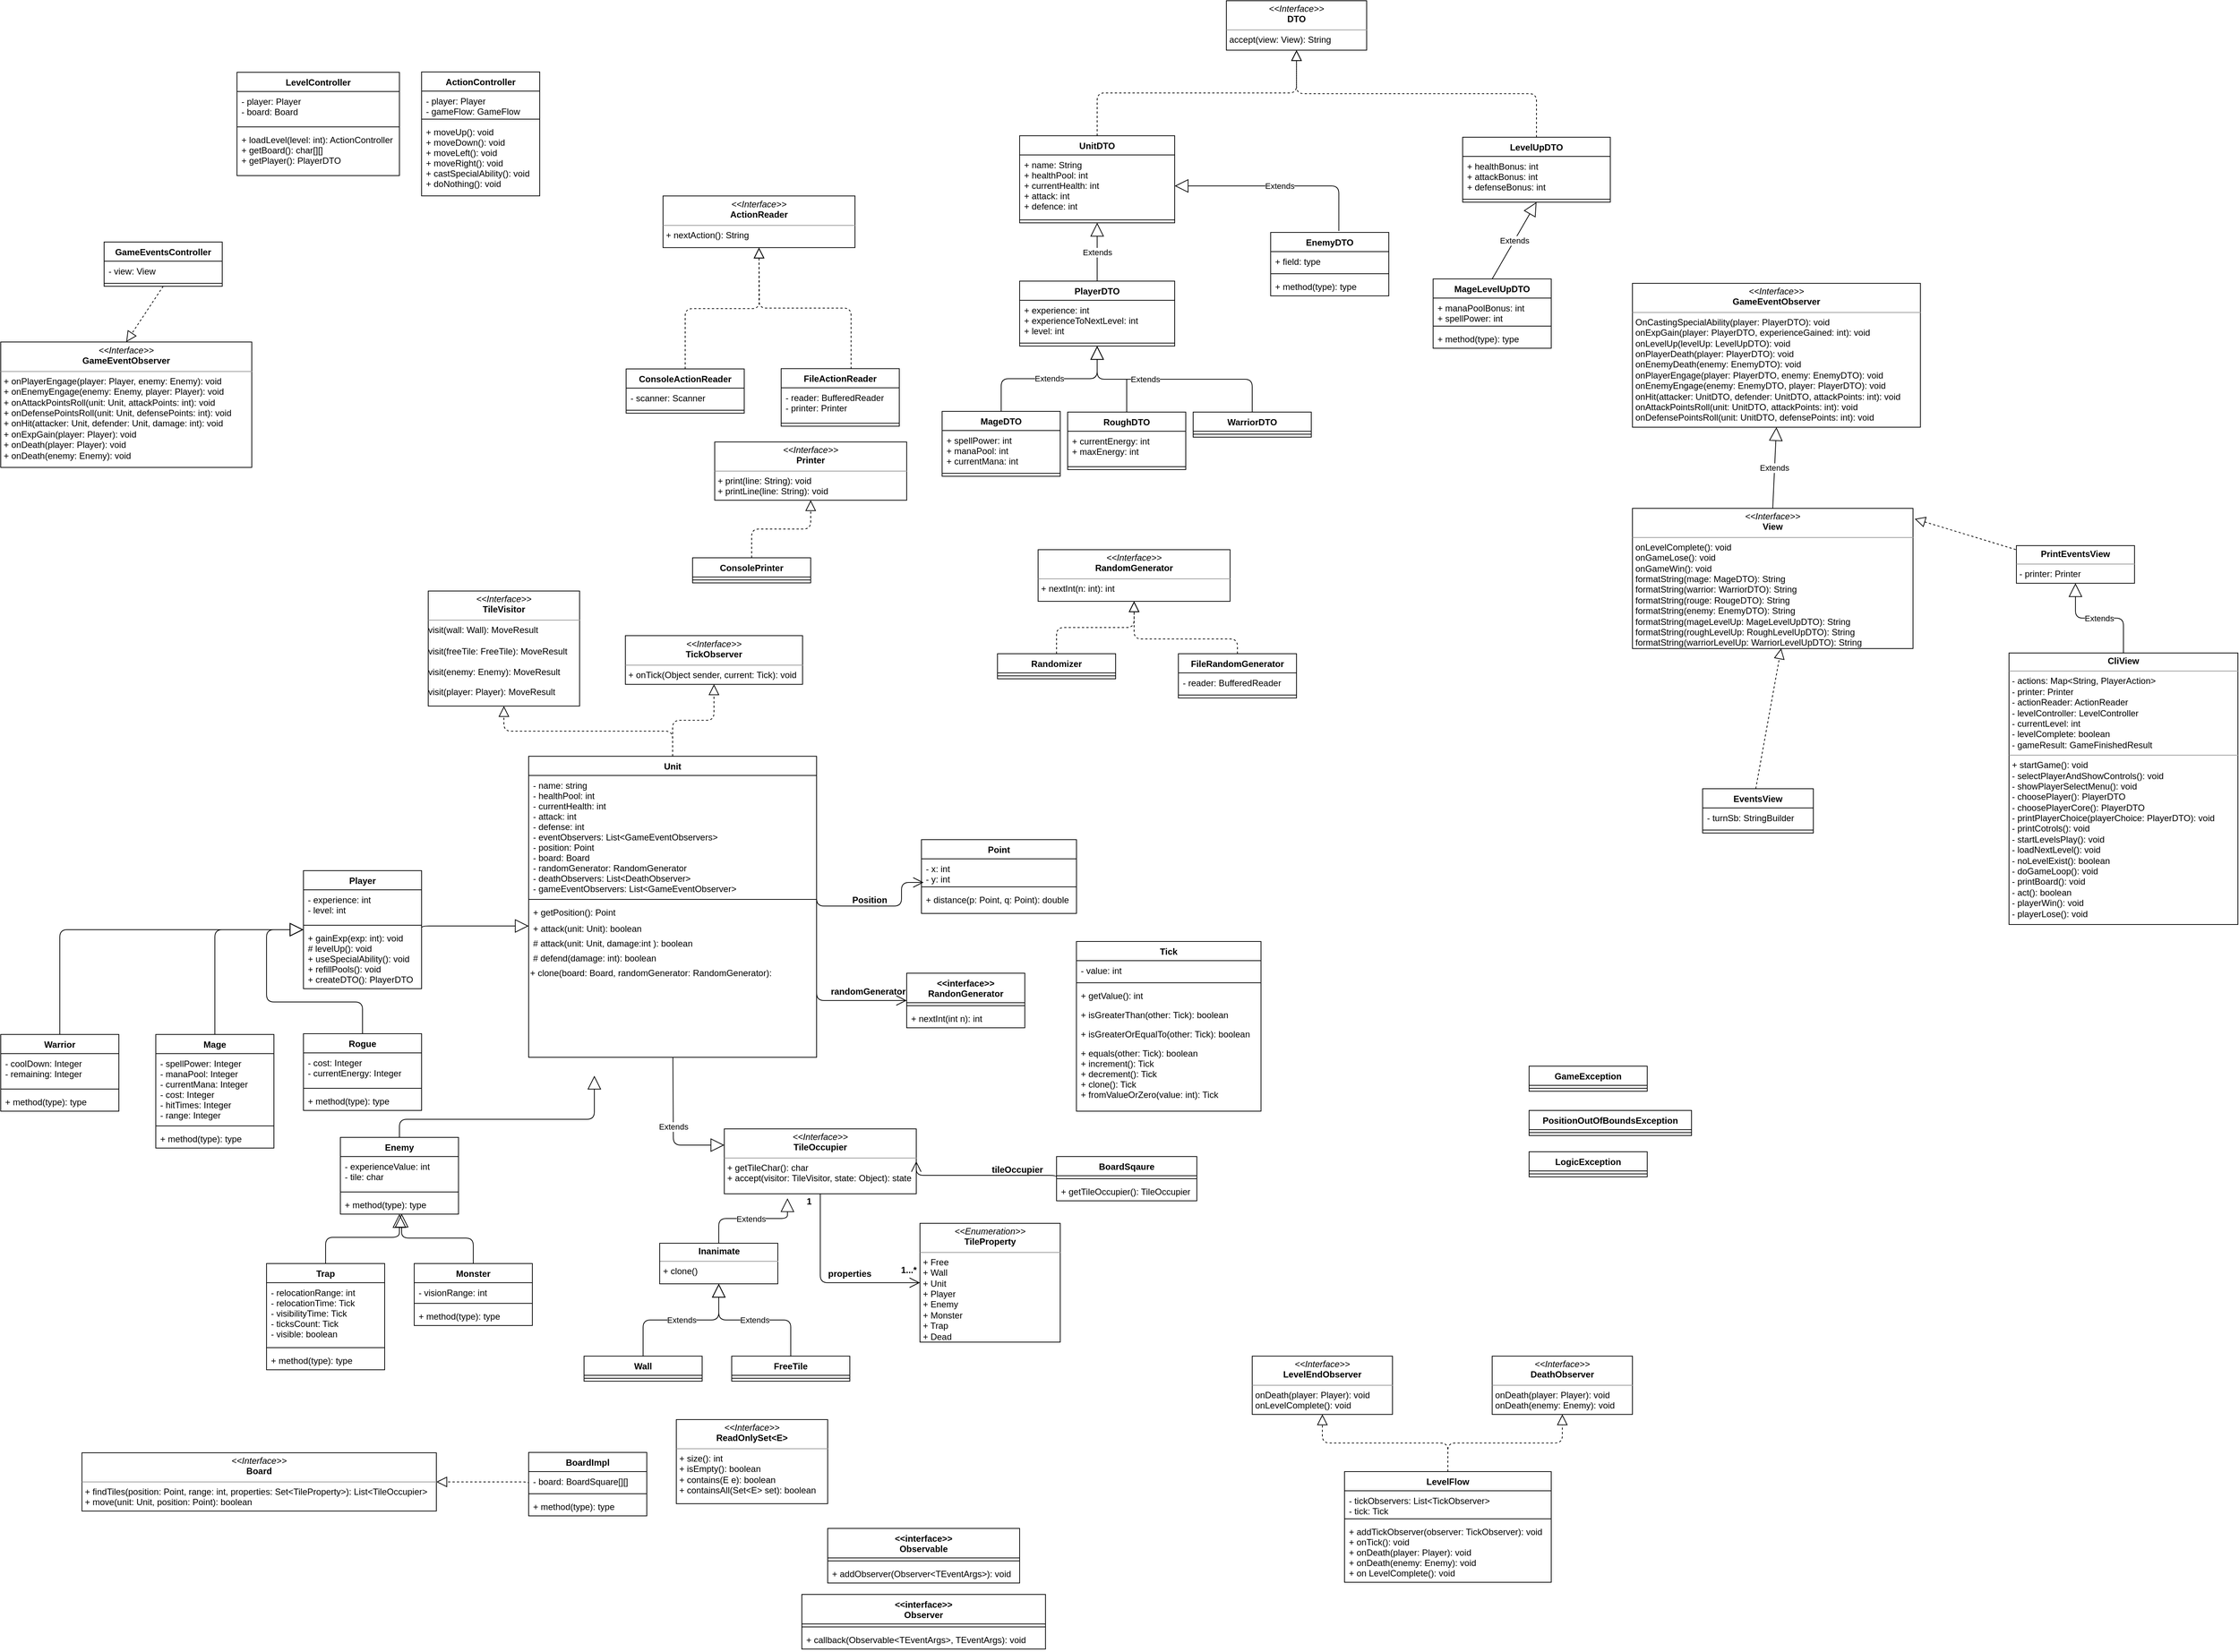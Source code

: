 <mxfile version="10.7.5" type="device"><diagram id="iCFrL1C1Wzxt1T6aI5Oe" name="Page-1"><mxGraphModel dx="3168" dy="2379" grid="1" gridSize="10" guides="1" tooltips="1" connect="1" arrows="1" fold="1" page="1" pageScale="1" pageWidth="1654" pageHeight="1169" math="0" shadow="0"><root><mxCell id="0"/><mxCell id="1" parent="0"/><mxCell id="L_ck3ojYHSM4vewzUMP9-1" value="Player" style="swimlane;fontStyle=1;align=center;verticalAlign=top;childLayout=stackLayout;horizontal=1;startSize=26;horizontalStack=0;resizeParent=1;resizeParentMax=0;resizeLast=0;collapsible=1;marginBottom=0;" parent="1" vertex="1"><mxGeometry x="470" y="32" width="160" height="160" as="geometry"/></mxCell><mxCell id="L_ck3ojYHSM4vewzUMP9-2" value="- experience: int&#10;- level: int&#10;" style="text;strokeColor=none;fillColor=none;align=left;verticalAlign=top;spacingLeft=4;spacingRight=4;overflow=hidden;rotatable=0;points=[[0,0.5],[1,0.5]];portConstraint=eastwest;" parent="L_ck3ojYHSM4vewzUMP9-1" vertex="1"><mxGeometry y="26" width="160" height="44" as="geometry"/></mxCell><mxCell id="L_ck3ojYHSM4vewzUMP9-3" value="" style="line;strokeWidth=1;fillColor=none;align=left;verticalAlign=middle;spacingTop=-1;spacingLeft=3;spacingRight=3;rotatable=0;labelPosition=right;points=[];portConstraint=eastwest;" parent="L_ck3ojYHSM4vewzUMP9-1" vertex="1"><mxGeometry y="70" width="160" height="8" as="geometry"/></mxCell><mxCell id="L_ck3ojYHSM4vewzUMP9-4" value="+ gainExp(exp: int): void&#10;# levelUp(): void&#10;+ useSpecialAbility(): void&#10;+ refillPools(): void&#10;+ createDTO(): PlayerDTO" style="text;strokeColor=none;fillColor=none;align=left;verticalAlign=top;spacingLeft=4;spacingRight=4;overflow=hidden;rotatable=0;points=[[0,0.5],[1,0.5]];portConstraint=eastwest;" parent="L_ck3ojYHSM4vewzUMP9-1" vertex="1"><mxGeometry y="78" width="160" height="82" as="geometry"/></mxCell><mxCell id="L_ck3ojYHSM4vewzUMP9-5" value="Rogue" style="swimlane;fontStyle=1;align=center;verticalAlign=top;childLayout=stackLayout;horizontal=1;startSize=26;horizontalStack=0;resizeParent=1;resizeParentMax=0;resizeLast=0;collapsible=1;marginBottom=0;" parent="1" vertex="1"><mxGeometry x="470" y="253" width="160" height="104" as="geometry"/></mxCell><mxCell id="L_ck3ojYHSM4vewzUMP9-6" value="- cost: Integer&#10;- currentEnergy: Integer&#10;" style="text;strokeColor=none;fillColor=none;align=left;verticalAlign=top;spacingLeft=4;spacingRight=4;overflow=hidden;rotatable=0;points=[[0,0.5],[1,0.5]];portConstraint=eastwest;" parent="L_ck3ojYHSM4vewzUMP9-5" vertex="1"><mxGeometry y="26" width="160" height="44" as="geometry"/></mxCell><mxCell id="L_ck3ojYHSM4vewzUMP9-7" value="" style="line;strokeWidth=1;fillColor=none;align=left;verticalAlign=middle;spacingTop=-1;spacingLeft=3;spacingRight=3;rotatable=0;labelPosition=right;points=[];portConstraint=eastwest;" parent="L_ck3ojYHSM4vewzUMP9-5" vertex="1"><mxGeometry y="70" width="160" height="8" as="geometry"/></mxCell><mxCell id="L_ck3ojYHSM4vewzUMP9-8" value="+ method(type): type" style="text;strokeColor=none;fillColor=none;align=left;verticalAlign=top;spacingLeft=4;spacingRight=4;overflow=hidden;rotatable=0;points=[[0,0.5],[1,0.5]];portConstraint=eastwest;" parent="L_ck3ojYHSM4vewzUMP9-5" vertex="1"><mxGeometry y="78" width="160" height="26" as="geometry"/></mxCell><mxCell id="L_ck3ojYHSM4vewzUMP9-9" value="Mage" style="swimlane;fontStyle=1;align=center;verticalAlign=top;childLayout=stackLayout;horizontal=1;startSize=26;horizontalStack=0;resizeParent=1;resizeParentMax=0;resizeLast=0;collapsible=1;marginBottom=0;" parent="1" vertex="1"><mxGeometry x="270" y="254" width="160" height="154" as="geometry"/></mxCell><mxCell id="L_ck3ojYHSM4vewzUMP9-10" value="- spellPower: Integer&#10;- manaPool: Integer&#10;- currentMana: Integer&#10;- cost: Integer&#10;- hitTimes: Integer&#10;- range: Integer&#10;" style="text;strokeColor=none;fillColor=none;align=left;verticalAlign=top;spacingLeft=4;spacingRight=4;overflow=hidden;rotatable=0;points=[[0,0.5],[1,0.5]];portConstraint=eastwest;" parent="L_ck3ojYHSM4vewzUMP9-9" vertex="1"><mxGeometry y="26" width="160" height="94" as="geometry"/></mxCell><mxCell id="L_ck3ojYHSM4vewzUMP9-11" value="" style="line;strokeWidth=1;fillColor=none;align=left;verticalAlign=middle;spacingTop=-1;spacingLeft=3;spacingRight=3;rotatable=0;labelPosition=right;points=[];portConstraint=eastwest;" parent="L_ck3ojYHSM4vewzUMP9-9" vertex="1"><mxGeometry y="120" width="160" height="8" as="geometry"/></mxCell><mxCell id="L_ck3ojYHSM4vewzUMP9-12" value="+ method(type): type" style="text;strokeColor=none;fillColor=none;align=left;verticalAlign=top;spacingLeft=4;spacingRight=4;overflow=hidden;rotatable=0;points=[[0,0.5],[1,0.5]];portConstraint=eastwest;" parent="L_ck3ojYHSM4vewzUMP9-9" vertex="1"><mxGeometry y="128" width="160" height="26" as="geometry"/></mxCell><mxCell id="L_ck3ojYHSM4vewzUMP9-13" value="Warrior" style="swimlane;fontStyle=1;align=center;verticalAlign=top;childLayout=stackLayout;horizontal=1;startSize=26;horizontalStack=0;resizeParent=1;resizeParentMax=0;resizeLast=0;collapsible=1;marginBottom=0;" parent="1" vertex="1"><mxGeometry x="60" y="254" width="160" height="104" as="geometry"/></mxCell><mxCell id="L_ck3ojYHSM4vewzUMP9-14" value="- coolDown: Integer&#10;- remaining: Integer&#10;" style="text;strokeColor=none;fillColor=none;align=left;verticalAlign=top;spacingLeft=4;spacingRight=4;overflow=hidden;rotatable=0;points=[[0,0.5],[1,0.5]];portConstraint=eastwest;" parent="L_ck3ojYHSM4vewzUMP9-13" vertex="1"><mxGeometry y="26" width="160" height="44" as="geometry"/></mxCell><mxCell id="L_ck3ojYHSM4vewzUMP9-15" value="" style="line;strokeWidth=1;fillColor=none;align=left;verticalAlign=middle;spacingTop=-1;spacingLeft=3;spacingRight=3;rotatable=0;labelPosition=right;points=[];portConstraint=eastwest;" parent="L_ck3ojYHSM4vewzUMP9-13" vertex="1"><mxGeometry y="70" width="160" height="8" as="geometry"/></mxCell><mxCell id="L_ck3ojYHSM4vewzUMP9-16" value="+ method(type): type" style="text;strokeColor=none;fillColor=none;align=left;verticalAlign=top;spacingLeft=4;spacingRight=4;overflow=hidden;rotatable=0;points=[[0,0.5],[1,0.5]];portConstraint=eastwest;" parent="L_ck3ojYHSM4vewzUMP9-13" vertex="1"><mxGeometry y="78" width="160" height="26" as="geometry"/></mxCell><mxCell id="L_ck3ojYHSM4vewzUMP9-25" value="Enemy" style="swimlane;fontStyle=1;align=center;verticalAlign=top;childLayout=stackLayout;horizontal=1;startSize=26;horizontalStack=0;resizeParent=1;resizeParentMax=0;resizeLast=0;collapsible=1;marginBottom=0;" parent="1" vertex="1"><mxGeometry x="520" y="393.5" width="160" height="104" as="geometry"/></mxCell><mxCell id="L_ck3ojYHSM4vewzUMP9-26" value="- experienceValue: int&#10;- tile: char&#10;" style="text;strokeColor=none;fillColor=none;align=left;verticalAlign=top;spacingLeft=4;spacingRight=4;overflow=hidden;rotatable=0;points=[[0,0.5],[1,0.5]];portConstraint=eastwest;" parent="L_ck3ojYHSM4vewzUMP9-25" vertex="1"><mxGeometry y="26" width="160" height="44" as="geometry"/></mxCell><mxCell id="L_ck3ojYHSM4vewzUMP9-27" value="" style="line;strokeWidth=1;fillColor=none;align=left;verticalAlign=middle;spacingTop=-1;spacingLeft=3;spacingRight=3;rotatable=0;labelPosition=right;points=[];portConstraint=eastwest;" parent="L_ck3ojYHSM4vewzUMP9-25" vertex="1"><mxGeometry y="70" width="160" height="8" as="geometry"/></mxCell><mxCell id="L_ck3ojYHSM4vewzUMP9-28" value="+ method(type): type" style="text;strokeColor=none;fillColor=none;align=left;verticalAlign=top;spacingLeft=4;spacingRight=4;overflow=hidden;rotatable=0;points=[[0,0.5],[1,0.5]];portConstraint=eastwest;" parent="L_ck3ojYHSM4vewzUMP9-25" vertex="1"><mxGeometry y="78" width="160" height="26" as="geometry"/></mxCell><mxCell id="L_ck3ojYHSM4vewzUMP9-29" value="Trap" style="swimlane;fontStyle=1;align=center;verticalAlign=top;childLayout=stackLayout;horizontal=1;startSize=26;horizontalStack=0;resizeParent=1;resizeParentMax=0;resizeLast=0;collapsible=1;marginBottom=0;" parent="1" vertex="1"><mxGeometry x="420" y="564.5" width="160" height="144" as="geometry"/></mxCell><mxCell id="L_ck3ojYHSM4vewzUMP9-30" value="- relocationRange: int&#10;- relocationTime: Tick&#10;- visibilityTime: Tick&#10;- ticksCount: Tick&#10;- visible: boolean" style="text;strokeColor=none;fillColor=none;align=left;verticalAlign=top;spacingLeft=4;spacingRight=4;overflow=hidden;rotatable=0;points=[[0,0.5],[1,0.5]];portConstraint=eastwest;" parent="L_ck3ojYHSM4vewzUMP9-29" vertex="1"><mxGeometry y="26" width="160" height="84" as="geometry"/></mxCell><mxCell id="L_ck3ojYHSM4vewzUMP9-31" value="" style="line;strokeWidth=1;fillColor=none;align=left;verticalAlign=middle;spacingTop=-1;spacingLeft=3;spacingRight=3;rotatable=0;labelPosition=right;points=[];portConstraint=eastwest;" parent="L_ck3ojYHSM4vewzUMP9-29" vertex="1"><mxGeometry y="110" width="160" height="8" as="geometry"/></mxCell><mxCell id="L_ck3ojYHSM4vewzUMP9-32" value="+ method(type): type" style="text;strokeColor=none;fillColor=none;align=left;verticalAlign=top;spacingLeft=4;spacingRight=4;overflow=hidden;rotatable=0;points=[[0,0.5],[1,0.5]];portConstraint=eastwest;" parent="L_ck3ojYHSM4vewzUMP9-29" vertex="1"><mxGeometry y="118" width="160" height="26" as="geometry"/></mxCell><mxCell id="L_ck3ojYHSM4vewzUMP9-33" value="Monster" style="swimlane;fontStyle=1;align=center;verticalAlign=top;childLayout=stackLayout;horizontal=1;startSize=26;horizontalStack=0;resizeParent=1;resizeParentMax=0;resizeLast=0;collapsible=1;marginBottom=0;" parent="1" vertex="1"><mxGeometry x="620" y="564.5" width="160" height="84" as="geometry"/></mxCell><mxCell id="L_ck3ojYHSM4vewzUMP9-34" value="- visionRange: int&#10;" style="text;strokeColor=none;fillColor=none;align=left;verticalAlign=top;spacingLeft=4;spacingRight=4;overflow=hidden;rotatable=0;points=[[0,0.5],[1,0.5]];portConstraint=eastwest;" parent="L_ck3ojYHSM4vewzUMP9-33" vertex="1"><mxGeometry y="26" width="160" height="24" as="geometry"/></mxCell><mxCell id="L_ck3ojYHSM4vewzUMP9-35" value="" style="line;strokeWidth=1;fillColor=none;align=left;verticalAlign=middle;spacingTop=-1;spacingLeft=3;spacingRight=3;rotatable=0;labelPosition=right;points=[];portConstraint=eastwest;" parent="L_ck3ojYHSM4vewzUMP9-33" vertex="1"><mxGeometry y="50" width="160" height="8" as="geometry"/></mxCell><mxCell id="L_ck3ojYHSM4vewzUMP9-36" value="+ method(type): type" style="text;strokeColor=none;fillColor=none;align=left;verticalAlign=top;spacingLeft=4;spacingRight=4;overflow=hidden;rotatable=0;points=[[0,0.5],[1,0.5]];portConstraint=eastwest;" parent="L_ck3ojYHSM4vewzUMP9-33" vertex="1"><mxGeometry y="58" width="160" height="26" as="geometry"/></mxCell><mxCell id="L_ck3ojYHSM4vewzUMP9-37" value="Unit" style="swimlane;fontStyle=1;align=center;verticalAlign=top;childLayout=stackLayout;horizontal=1;startSize=26;horizontalStack=0;resizeParent=1;resizeParentMax=0;resizeLast=0;collapsible=1;marginBottom=0;" parent="1" vertex="1"><mxGeometry x="775" y="-123" width="390" height="408" as="geometry"/></mxCell><mxCell id="L_ck3ojYHSM4vewzUMP9-38" value="- name: string&#10;- healthPool: int&#10;- currentHealth: int&#10;- attack: int&#10;- defense: int&#10;- eventObservers: List&lt;GameEventObservers&gt;&#10;- position: Point&#10;- board: Board&#10;- randomGenerator: RandomGenerator&#10;- deathObservers: List&lt;DeathObserver&gt;&#10;- gameEventObservers: List&lt;GameEventObserver&gt;&#10;" style="text;strokeColor=none;fillColor=none;align=left;verticalAlign=top;spacingLeft=4;spacingRight=4;overflow=hidden;rotatable=0;points=[[0,0.5],[1,0.5]];portConstraint=eastwest;" parent="L_ck3ojYHSM4vewzUMP9-37" vertex="1"><mxGeometry y="26" width="390" height="164" as="geometry"/></mxCell><mxCell id="L_ck3ojYHSM4vewzUMP9-39" value="" style="line;strokeWidth=1;fillColor=none;align=left;verticalAlign=middle;spacingTop=-1;spacingLeft=3;spacingRight=3;rotatable=0;labelPosition=right;points=[];portConstraint=eastwest;" parent="L_ck3ojYHSM4vewzUMP9-37" vertex="1"><mxGeometry y="190" width="390" height="8" as="geometry"/></mxCell><mxCell id="kSLWOauG2g6fapPsKJv9-48" value="+ getPosition(): Point" style="text;strokeColor=none;fillColor=none;align=left;verticalAlign=top;spacingLeft=4;spacingRight=4;overflow=hidden;rotatable=0;points=[[0,0.5],[1,0.5]];portConstraint=eastwest;" parent="L_ck3ojYHSM4vewzUMP9-37" vertex="1"><mxGeometry y="198" width="390" height="22" as="geometry"/></mxCell><mxCell id="L_ck3ojYHSM4vewzUMP9-40" value="+ attack(unit: Unit): boolean" style="text;strokeColor=none;fillColor=none;align=left;verticalAlign=top;spacingLeft=4;spacingRight=4;overflow=hidden;rotatable=0;points=[[0,0.5],[1,0.5]];portConstraint=eastwest;" parent="L_ck3ojYHSM4vewzUMP9-37" vertex="1"><mxGeometry y="220" width="390" height="20" as="geometry"/></mxCell><mxCell id="XB2qh1OJG_jIQvXN64Dg-1" value="# attack(unit: Unit, damage:int ): boolean" style="text;strokeColor=none;fillColor=none;align=left;verticalAlign=top;spacingLeft=4;spacingRight=4;overflow=hidden;rotatable=0;points=[[0,0.5],[1,0.5]];portConstraint=eastwest;" parent="L_ck3ojYHSM4vewzUMP9-37" vertex="1"><mxGeometry y="240" width="390" height="20" as="geometry"/></mxCell><mxCell id="kSLWOauG2g6fapPsKJv9-49" value="# defend(damage: int): boolean" style="text;strokeColor=none;fillColor=none;align=left;verticalAlign=top;spacingLeft=4;spacingRight=4;overflow=hidden;rotatable=0;points=[[0,0.5],[1,0.5]];portConstraint=eastwest;" parent="L_ck3ojYHSM4vewzUMP9-37" vertex="1"><mxGeometry y="260" width="390" height="20" as="geometry"/></mxCell><mxCell id="zH22D_5pd8TXm8DkSThZ-80" value="+ clone(board: Board, randomGenerator: RandomGenerator):&amp;nbsp;" style="text;html=1;" parent="L_ck3ojYHSM4vewzUMP9-37" vertex="1"><mxGeometry y="280" width="390" height="128" as="geometry"/></mxCell><mxCell id="L_ck3ojYHSM4vewzUMP9-41" value="Tick" style="swimlane;fontStyle=1;align=center;verticalAlign=top;childLayout=stackLayout;horizontal=1;startSize=26;horizontalStack=0;resizeParent=1;resizeParentMax=0;resizeLast=0;collapsible=1;marginBottom=0;" parent="1" vertex="1"><mxGeometry x="1516.9" y="128" width="250" height="230" as="geometry"/></mxCell><mxCell id="L_ck3ojYHSM4vewzUMP9-42" value="- value: int" style="text;strokeColor=none;fillColor=none;align=left;verticalAlign=top;spacingLeft=4;spacingRight=4;overflow=hidden;rotatable=0;points=[[0,0.5],[1,0.5]];portConstraint=eastwest;" parent="L_ck3ojYHSM4vewzUMP9-41" vertex="1"><mxGeometry y="26" width="250" height="26" as="geometry"/></mxCell><mxCell id="L_ck3ojYHSM4vewzUMP9-43" value="" style="line;strokeWidth=1;fillColor=none;align=left;verticalAlign=middle;spacingTop=-1;spacingLeft=3;spacingRight=3;rotatable=0;labelPosition=right;points=[];portConstraint=eastwest;" parent="L_ck3ojYHSM4vewzUMP9-41" vertex="1"><mxGeometry y="52" width="250" height="8" as="geometry"/></mxCell><mxCell id="L_ck3ojYHSM4vewzUMP9-44" value="+ getValue(): int" style="text;strokeColor=none;fillColor=none;align=left;verticalAlign=top;spacingLeft=4;spacingRight=4;overflow=hidden;rotatable=0;points=[[0,0.5],[1,0.5]];portConstraint=eastwest;" parent="L_ck3ojYHSM4vewzUMP9-41" vertex="1"><mxGeometry y="60" width="250" height="26" as="geometry"/></mxCell><mxCell id="kSLWOauG2g6fapPsKJv9-45" value="+ isGreaterThan(other: Tick): boolean&#10;" style="text;strokeColor=none;fillColor=none;align=left;verticalAlign=top;spacingLeft=4;spacingRight=4;overflow=hidden;rotatable=0;points=[[0,0.5],[1,0.5]];portConstraint=eastwest;" parent="L_ck3ojYHSM4vewzUMP9-41" vertex="1"><mxGeometry y="86" width="250" height="26" as="geometry"/></mxCell><mxCell id="kSLWOauG2g6fapPsKJv9-43" value="+ isGreaterOrEqualTo(other: Tick): boolean&#10;" style="text;strokeColor=none;fillColor=none;align=left;verticalAlign=top;spacingLeft=4;spacingRight=4;overflow=hidden;rotatable=0;points=[[0,0.5],[1,0.5]];portConstraint=eastwest;" parent="L_ck3ojYHSM4vewzUMP9-41" vertex="1"><mxGeometry y="112" width="250" height="26" as="geometry"/></mxCell><mxCell id="kSLWOauG2g6fapPsKJv9-44" value="+ equals(other: Tick): boolean&#10;+ increment(): Tick&#10;+ decrement(): Tick&#10;+ clone(): Tick&#10;+ fromValueOrZero(value: int): Tick&#10;" style="text;strokeColor=none;fillColor=none;align=left;verticalAlign=top;spacingLeft=4;spacingRight=4;overflow=hidden;rotatable=0;points=[[0,0.5],[1,0.5]];portConstraint=eastwest;" parent="L_ck3ojYHSM4vewzUMP9-41" vertex="1"><mxGeometry y="138" width="250" height="92" as="geometry"/></mxCell><mxCell id="L_ck3ojYHSM4vewzUMP9-45" value="Point" style="swimlane;fontStyle=1;align=center;verticalAlign=top;childLayout=stackLayout;horizontal=1;startSize=26;horizontalStack=0;resizeParent=1;resizeParentMax=0;resizeLast=0;collapsible=1;marginBottom=0;" parent="1" vertex="1"><mxGeometry x="1307" y="-10" width="210" height="100" as="geometry"/></mxCell><mxCell id="L_ck3ojYHSM4vewzUMP9-46" value="- x: int&#10;- y: int&#10;" style="text;strokeColor=none;fillColor=none;align=left;verticalAlign=top;spacingLeft=4;spacingRight=4;overflow=hidden;rotatable=0;points=[[0,0.5],[1,0.5]];portConstraint=eastwest;" parent="L_ck3ojYHSM4vewzUMP9-45" vertex="1"><mxGeometry y="26" width="210" height="34" as="geometry"/></mxCell><mxCell id="L_ck3ojYHSM4vewzUMP9-47" value="" style="line;strokeWidth=1;fillColor=none;align=left;verticalAlign=middle;spacingTop=-1;spacingLeft=3;spacingRight=3;rotatable=0;labelPosition=right;points=[];portConstraint=eastwest;" parent="L_ck3ojYHSM4vewzUMP9-45" vertex="1"><mxGeometry y="60" width="210" height="8" as="geometry"/></mxCell><mxCell id="L_ck3ojYHSM4vewzUMP9-48" value="+ distance(p: Point, q: Point): double&#10;" style="text;strokeColor=none;fillColor=none;align=left;verticalAlign=top;spacingLeft=4;spacingRight=4;overflow=hidden;rotatable=0;points=[[0,0.5],[1,0.5]];portConstraint=eastwest;fontStyle=0" parent="L_ck3ojYHSM4vewzUMP9-45" vertex="1"><mxGeometry y="68" width="210" height="32" as="geometry"/></mxCell><mxCell id="L_ck3ojYHSM4vewzUMP9-56" value="&lt;&lt;interface&gt;&gt;&#10;Observable" style="swimlane;fontStyle=1;align=center;verticalAlign=top;childLayout=stackLayout;horizontal=1;startSize=40;horizontalStack=0;resizeParent=1;resizeParentMax=0;resizeLast=0;collapsible=1;marginBottom=0;" parent="1" vertex="1"><mxGeometry x="1180" y="923.5" width="260" height="74" as="geometry"/></mxCell><mxCell id="L_ck3ojYHSM4vewzUMP9-58" value="" style="line;strokeWidth=1;fillColor=none;align=left;verticalAlign=middle;spacingTop=-1;spacingLeft=3;spacingRight=3;rotatable=0;labelPosition=right;points=[];portConstraint=eastwest;" parent="L_ck3ojYHSM4vewzUMP9-56" vertex="1"><mxGeometry y="40" width="260" height="8" as="geometry"/></mxCell><mxCell id="L_ck3ojYHSM4vewzUMP9-59" value="+ addObserver(Observer&lt;TEventArgs&gt;): void" style="text;strokeColor=none;fillColor=none;align=left;verticalAlign=top;spacingLeft=4;spacingRight=4;overflow=hidden;rotatable=0;points=[[0,0.5],[1,0.5]];portConstraint=eastwest;" parent="L_ck3ojYHSM4vewzUMP9-56" vertex="1"><mxGeometry y="48" width="260" height="26" as="geometry"/></mxCell><mxCell id="L_ck3ojYHSM4vewzUMP9-60" value="&lt;&lt;interface&gt;&gt;&#10;Observer" style="swimlane;fontStyle=1;align=center;verticalAlign=top;childLayout=stackLayout;horizontal=1;startSize=40;horizontalStack=0;resizeParent=1;resizeParentMax=0;resizeLast=0;collapsible=1;marginBottom=0;" parent="1" vertex="1"><mxGeometry x="1145" y="1013" width="330" height="74" as="geometry"/></mxCell><mxCell id="L_ck3ojYHSM4vewzUMP9-62" value="" style="line;strokeWidth=1;fillColor=none;align=left;verticalAlign=middle;spacingTop=-1;spacingLeft=3;spacingRight=3;rotatable=0;labelPosition=right;points=[];portConstraint=eastwest;" parent="L_ck3ojYHSM4vewzUMP9-60" vertex="1"><mxGeometry y="40" width="330" height="8" as="geometry"/></mxCell><mxCell id="L_ck3ojYHSM4vewzUMP9-63" value="+ callback(Observable&lt;TEventArgs&gt;, TEventArgs): void" style="text;strokeColor=none;fillColor=none;align=left;verticalAlign=top;spacingLeft=4;spacingRight=4;overflow=hidden;rotatable=0;points=[[0,0.5],[1,0.5]];portConstraint=eastwest;" parent="L_ck3ojYHSM4vewzUMP9-60" vertex="1"><mxGeometry y="48" width="330" height="26" as="geometry"/></mxCell><mxCell id="L_ck3ojYHSM4vewzUMP9-64" value="&lt;&lt;interface&gt;&gt;&#10;RandonGenerator" style="swimlane;fontStyle=1;align=center;verticalAlign=top;childLayout=stackLayout;horizontal=1;startSize=40;horizontalStack=0;resizeParent=1;resizeParentMax=0;resizeLast=0;collapsible=1;marginBottom=0;" parent="1" vertex="1"><mxGeometry x="1287" y="171" width="160" height="74" as="geometry"/></mxCell><mxCell id="L_ck3ojYHSM4vewzUMP9-66" value="" style="line;strokeWidth=1;fillColor=none;align=left;verticalAlign=middle;spacingTop=-1;spacingLeft=3;spacingRight=3;rotatable=0;labelPosition=right;points=[];portConstraint=eastwest;" parent="L_ck3ojYHSM4vewzUMP9-64" vertex="1"><mxGeometry y="40" width="160" height="8" as="geometry"/></mxCell><mxCell id="L_ck3ojYHSM4vewzUMP9-67" value="+ nextInt(int n): int" style="text;strokeColor=none;fillColor=none;align=left;verticalAlign=top;spacingLeft=4;spacingRight=4;overflow=hidden;rotatable=0;points=[[0,0.5],[1,0.5]];portConstraint=eastwest;" parent="L_ck3ojYHSM4vewzUMP9-64" vertex="1"><mxGeometry y="48" width="160" height="26" as="geometry"/></mxCell><mxCell id="kSLWOauG2g6fapPsKJv9-2" value="Position" style="text;align=center;fontStyle=1;verticalAlign=middle;spacingLeft=3;spacingRight=3;strokeColor=none;rotatable=0;points=[[0,0.5],[1,0.5]];portConstraint=eastwest;" parent="1" vertex="1"><mxGeometry x="1197" y="58" width="80" height="26" as="geometry"/></mxCell><mxCell id="kSLWOauG2g6fapPsKJv9-4" value="randomGenerator" style="text;align=center;fontStyle=1;verticalAlign=middle;spacingLeft=3;spacingRight=3;strokeColor=none;rotatable=0;points=[[0,0.5],[1,0.5]];portConstraint=eastwest;" parent="1" vertex="1"><mxGeometry x="1180" y="182" width="110" height="26" as="geometry"/></mxCell><mxCell id="kSLWOauG2g6fapPsKJv9-6" value="&lt;p style=&quot;margin: 0px ; margin-top: 4px ; text-align: center&quot;&gt;&lt;i&gt;&amp;lt;&amp;lt;Interface&amp;gt;&amp;gt;&lt;/i&gt;&lt;br&gt;&lt;b&gt;TickObserver&lt;/b&gt;&lt;/p&gt;&lt;hr size=&quot;1&quot;&gt;&lt;p style=&quot;margin: 0px ; margin-left: 4px&quot;&gt;+ onTick(Object sender, current: Tick): void&lt;/p&gt;" style="verticalAlign=top;align=left;overflow=fill;fontSize=12;fontFamily=Helvetica;html=1;" parent="1" vertex="1"><mxGeometry x="906" y="-286.5" width="240" height="66" as="geometry"/></mxCell><mxCell id="kSLWOauG2g6fapPsKJv9-7" value="LogicException" style="swimlane;fontStyle=1;align=center;verticalAlign=top;childLayout=stackLayout;horizontal=1;startSize=26;horizontalStack=0;resizeParent=1;resizeParentMax=0;resizeLast=0;collapsible=1;marginBottom=0;" parent="1" vertex="1"><mxGeometry x="2130" y="413" width="160" height="34" as="geometry"/></mxCell><mxCell id="kSLWOauG2g6fapPsKJv9-9" value="" style="line;strokeWidth=1;fillColor=none;align=left;verticalAlign=middle;spacingTop=-1;spacingLeft=3;spacingRight=3;rotatable=0;labelPosition=right;points=[];portConstraint=eastwest;" parent="kSLWOauG2g6fapPsKJv9-7" vertex="1"><mxGeometry y="26" width="160" height="8" as="geometry"/></mxCell><mxCell id="kSLWOauG2g6fapPsKJv9-24" value="" style="endArrow=open;endFill=1;endSize=12;html=1;edgeStyle=orthogonalEdgeStyle;exitX=1;exitY=0.5;exitDx=0;exitDy=0;entryX=0.014;entryY=0.941;entryDx=0;entryDy=0;entryPerimeter=0;" parent="1" source="L_ck3ojYHSM4vewzUMP9-38" target="L_ck3ojYHSM4vewzUMP9-46" edge="1"><mxGeometry width="160" relative="1" as="geometry"><mxPoint x="1050" y="84" as="sourcePoint"/><mxPoint x="1200" y="100" as="targetPoint"/><Array as="points"><mxPoint x="1165" y="80"/><mxPoint x="1280" y="80"/></Array></mxGeometry></mxCell><mxCell id="kSLWOauG2g6fapPsKJv9-25" value="" style="endArrow=open;endFill=1;endSize=12;html=1;entryX=0;entryY=0.5;entryDx=0;entryDy=0;edgeStyle=orthogonalEdgeStyle;exitX=1;exitY=0.5;exitDx=0;exitDy=0;" parent="1" source="L_ck3ojYHSM4vewzUMP9-37" target="L_ck3ojYHSM4vewzUMP9-64" edge="1"><mxGeometry width="160" relative="1" as="geometry"><mxPoint x="1080" y="120" as="sourcePoint"/><mxPoint x="1297" y="132" as="targetPoint"/><Array as="points"><mxPoint x="1165" y="208"/></Array></mxGeometry></mxCell><mxCell id="kSLWOauG2g6fapPsKJv9-28" value="" style="endArrow=block;endSize=16;endFill=0;html=1;exitX=1;exitY=0.5;exitDx=0;exitDy=0;edgeStyle=orthogonalEdgeStyle;entryX=0;entryY=0.5;entryDx=0;entryDy=0;" parent="1" source="L_ck3ojYHSM4vewzUMP9-1" edge="1" target="L_ck3ojYHSM4vewzUMP9-40"><mxGeometry width="160" relative="1" as="geometry"><mxPoint x="660" y="118" as="sourcePoint"/><mxPoint x="700" y="40" as="targetPoint"/><Array as="points"><mxPoint x="630" y="107"/></Array></mxGeometry></mxCell><mxCell id="kSLWOauG2g6fapPsKJv9-34" value="" style="endArrow=block;endSize=16;endFill=0;html=1;entryX=0;entryY=0.5;entryDx=0;entryDy=0;exitX=0.5;exitY=0;exitDx=0;exitDy=0;edgeStyle=orthogonalEdgeStyle;" parent="1" source="L_ck3ojYHSM4vewzUMP9-13" target="L_ck3ojYHSM4vewzUMP9-1" edge="1"><mxGeometry width="160" relative="1" as="geometry"><mxPoint x="290" y="170" as="sourcePoint"/><mxPoint x="450" y="170" as="targetPoint"/></mxGeometry></mxCell><mxCell id="kSLWOauG2g6fapPsKJv9-35" value="" style="endArrow=block;endSize=16;endFill=0;html=1;entryX=0;entryY=0.5;entryDx=0;entryDy=0;exitX=0.5;exitY=0;exitDx=0;exitDy=0;edgeStyle=orthogonalEdgeStyle;" parent="1" source="L_ck3ojYHSM4vewzUMP9-9" target="L_ck3ojYHSM4vewzUMP9-1" edge="1"><mxGeometry x="0.021" y="10" width="160" relative="1" as="geometry"><mxPoint x="230" y="200" as="sourcePoint"/><mxPoint x="390" y="200" as="targetPoint"/><mxPoint as="offset"/></mxGeometry></mxCell><mxCell id="kSLWOauG2g6fapPsKJv9-36" value="" style="endArrow=block;endSize=16;endFill=0;html=1;entryX=0;entryY=0.5;entryDx=0;entryDy=0;exitX=0.5;exitY=0;exitDx=0;exitDy=0;edgeStyle=orthogonalEdgeStyle;" parent="1" source="L_ck3ojYHSM4vewzUMP9-5" target="L_ck3ojYHSM4vewzUMP9-1" edge="1"><mxGeometry width="160" relative="1" as="geometry"><mxPoint x="380" y="210" as="sourcePoint"/><mxPoint x="540" y="210" as="targetPoint"/><Array as="points"><mxPoint x="550" y="210"/><mxPoint x="420" y="210"/><mxPoint x="420" y="112"/></Array></mxGeometry></mxCell><mxCell id="kSLWOauG2g6fapPsKJv9-37" value="" style="endArrow=block;endSize=16;endFill=0;html=1;exitX=0.5;exitY=0;exitDx=0;exitDy=0;edgeStyle=orthogonalEdgeStyle;" parent="1" source="L_ck3ojYHSM4vewzUMP9-25" edge="1"><mxGeometry width="160" relative="1" as="geometry"><mxPoint x="650" y="430" as="sourcePoint"/><mxPoint x="864" y="310" as="targetPoint"/><Array as="points"><mxPoint x="600" y="369"/><mxPoint x="864" y="369"/></Array></mxGeometry></mxCell><mxCell id="kSLWOauG2g6fapPsKJv9-47" value="" style="endArrow=block;dashed=1;endFill=0;endSize=12;html=1;entryX=0.5;entryY=1;entryDx=0;entryDy=0;exitX=0.5;exitY=0;exitDx=0;exitDy=0;edgeStyle=orthogonalEdgeStyle;" parent="1" target="kSLWOauG2g6fapPsKJv9-6" edge="1" source="L_ck3ojYHSM4vewzUMP9-37"><mxGeometry width="160" relative="1" as="geometry"><mxPoint x="1010" y="290" as="sourcePoint"/><mxPoint x="1277" y="312" as="targetPoint"/></mxGeometry></mxCell><mxCell id="aiRTyhuSX5cm3T_qfBVd-1" value="BoardImpl" style="swimlane;fontStyle=1;align=center;verticalAlign=top;childLayout=stackLayout;horizontal=1;startSize=26;horizontalStack=0;resizeParent=1;resizeParentMax=0;resizeLast=0;collapsible=1;marginBottom=0;" parent="1" vertex="1"><mxGeometry x="775" y="820.5" width="160" height="86" as="geometry"/></mxCell><mxCell id="aiRTyhuSX5cm3T_qfBVd-2" value="- board: BoardSquare[][]" style="text;strokeColor=none;fillColor=none;align=left;verticalAlign=top;spacingLeft=4;spacingRight=4;overflow=hidden;rotatable=0;points=[[0,0.5],[1,0.5]];portConstraint=eastwest;" parent="aiRTyhuSX5cm3T_qfBVd-1" vertex="1"><mxGeometry y="26" width="160" height="26" as="geometry"/></mxCell><mxCell id="aiRTyhuSX5cm3T_qfBVd-3" value="" style="line;strokeWidth=1;fillColor=none;align=left;verticalAlign=middle;spacingTop=-1;spacingLeft=3;spacingRight=3;rotatable=0;labelPosition=right;points=[];portConstraint=eastwest;" parent="aiRTyhuSX5cm3T_qfBVd-1" vertex="1"><mxGeometry y="52" width="160" height="8" as="geometry"/></mxCell><mxCell id="aiRTyhuSX5cm3T_qfBVd-4" value="+ method(type): type" style="text;strokeColor=none;fillColor=none;align=left;verticalAlign=top;spacingLeft=4;spacingRight=4;overflow=hidden;rotatable=0;points=[[0,0.5],[1,0.5]];portConstraint=eastwest;" parent="aiRTyhuSX5cm3T_qfBVd-1" vertex="1"><mxGeometry y="60" width="160" height="26" as="geometry"/></mxCell><mxCell id="aiRTyhuSX5cm3T_qfBVd-5" value="&lt;p style=&quot;margin: 0px ; margin-top: 4px ; text-align: center&quot;&gt;&lt;i&gt;&amp;lt;&amp;lt;Interface&amp;gt;&amp;gt;&lt;/i&gt;&lt;br&gt;&lt;b&gt;Board&lt;/b&gt;&lt;/p&gt;&lt;hr size=&quot;1&quot;&gt;&lt;p style=&quot;margin: 0px ; margin-left: 4px&quot;&gt;+ findTiles(position: Point, range: int, properties: Set&amp;lt;TileProperty&amp;gt;): List&amp;lt;TileOccupier&amp;gt;&lt;/p&gt;&lt;p style=&quot;margin: 0px ; margin-left: 4px&quot;&gt;+ move(unit: Unit, position: Point): boolean&lt;/p&gt;" style="verticalAlign=top;align=left;overflow=fill;fontSize=12;fontFamily=Helvetica;html=1;" parent="1" vertex="1"><mxGeometry x="170" y="821" width="480" height="79" as="geometry"/></mxCell><mxCell id="aiRTyhuSX5cm3T_qfBVd-11" value="&lt;p style=&quot;margin: 0px ; margin-top: 4px ; text-align: center&quot;&gt;&lt;i&gt;&amp;lt;&amp;lt;Enumeration&amp;gt;&amp;gt;&lt;/i&gt;&lt;br&gt;&lt;b&gt;TileProperty&lt;/b&gt;&lt;/p&gt;&lt;hr size=&quot;1&quot;&gt;&lt;p style=&quot;margin: 0px ; margin-left: 4px&quot;&gt;+ Free&lt;/p&gt;&lt;p style=&quot;margin: 0px ; margin-left: 4px&quot;&gt;+ Wall&lt;/p&gt;&lt;p style=&quot;margin: 0px ; margin-left: 4px&quot;&gt;+ Unit&lt;/p&gt;&lt;p style=&quot;margin: 0px ; margin-left: 4px&quot;&gt;+ Player&lt;/p&gt;&lt;p style=&quot;margin: 0px ; margin-left: 4px&quot;&gt;+ Enemy&lt;/p&gt;&lt;p style=&quot;margin: 0px ; margin-left: 4px&quot;&gt;+ Monster&lt;/p&gt;&lt;p style=&quot;margin: 0px ; margin-left: 4px&quot;&gt;+ Trap&lt;/p&gt;&lt;p style=&quot;margin: 0px ; margin-left: 4px&quot;&gt;+ Dead&lt;/p&gt;" style="verticalAlign=top;align=left;overflow=fill;fontSize=12;fontFamily=Helvetica;html=1;" parent="1" vertex="1"><mxGeometry x="1305" y="510" width="190" height="161" as="geometry"/></mxCell><mxCell id="aiRTyhuSX5cm3T_qfBVd-12" value="&lt;p style=&quot;margin: 0px ; margin-top: 4px ; text-align: center&quot;&gt;&lt;i&gt;&amp;lt;&amp;lt;Interface&amp;gt;&amp;gt;&lt;/i&gt;&lt;br&gt;&lt;b&gt;TileOccupier&lt;/b&gt;&lt;/p&gt;&lt;hr size=&quot;1&quot;&gt;&lt;p style=&quot;margin: 0px ; margin-left: 4px&quot;&gt;+ getTileChar(): char&lt;/p&gt;&lt;p style=&quot;margin: 0px ; margin-left: 4px&quot;&gt;+ accept(visitor: TileVisitor, state: Object): state&lt;/p&gt;" style="verticalAlign=top;align=left;overflow=fill;fontSize=12;fontFamily=Helvetica;html=1;" parent="1" vertex="1"><mxGeometry x="1040" y="382" width="260" height="88" as="geometry"/></mxCell><mxCell id="aiRTyhuSX5cm3T_qfBVd-13" value="BoardSqaure" style="swimlane;fontStyle=1;align=center;verticalAlign=top;childLayout=stackLayout;horizontal=1;startSize=26;horizontalStack=0;resizeParent=1;resizeParentMax=0;resizeLast=0;collapsible=1;marginBottom=0;" parent="1" vertex="1"><mxGeometry x="1490" y="419.5" width="190" height="60" as="geometry"/></mxCell><mxCell id="aiRTyhuSX5cm3T_qfBVd-15" value="" style="line;strokeWidth=1;fillColor=none;align=left;verticalAlign=middle;spacingTop=-1;spacingLeft=3;spacingRight=3;rotatable=0;labelPosition=right;points=[];portConstraint=eastwest;" parent="aiRTyhuSX5cm3T_qfBVd-13" vertex="1"><mxGeometry y="26" width="190" height="8" as="geometry"/></mxCell><mxCell id="aiRTyhuSX5cm3T_qfBVd-16" value="+ getTileOccupier(): TileOccupier" style="text;strokeColor=none;fillColor=none;align=left;verticalAlign=top;spacingLeft=4;spacingRight=4;overflow=hidden;rotatable=0;points=[[0,0.5],[1,0.5]];portConstraint=eastwest;" parent="aiRTyhuSX5cm3T_qfBVd-13" vertex="1"><mxGeometry y="34" width="190" height="26" as="geometry"/></mxCell><mxCell id="aiRTyhuSX5cm3T_qfBVd-17" value="" style="endArrow=open;endFill=1;endSize=12;html=1;entryX=1;entryY=0.5;entryDx=0;entryDy=0;exitX=0;exitY=0.5;exitDx=0;exitDy=0;edgeStyle=orthogonalEdgeStyle;" parent="1" source="aiRTyhuSX5cm3T_qfBVd-13" target="aiRTyhuSX5cm3T_qfBVd-12" edge="1"><mxGeometry width="160" relative="1" as="geometry"><mxPoint x="1290" y="449.5" as="sourcePoint"/><mxPoint x="1390" y="449.5" as="targetPoint"/><Array as="points"><mxPoint x="1490" y="445"/></Array></mxGeometry></mxCell><mxCell id="aiRTyhuSX5cm3T_qfBVd-18" value="tileOccupier" style="text;align=center;fontStyle=1;verticalAlign=middle;spacingLeft=3;spacingRight=3;strokeColor=none;rotatable=0;points=[[0,0.5],[1,0.5]];portConstraint=eastwest;" parent="1" vertex="1"><mxGeometry x="1397" y="423.5" width="80" height="26" as="geometry"/></mxCell><mxCell id="aiRTyhuSX5cm3T_qfBVd-19" value="" style="endArrow=open;endFill=1;endSize=12;html=1;entryX=0;entryY=0.5;entryDx=0;entryDy=0;exitX=0.5;exitY=1;exitDx=0;exitDy=0;edgeStyle=orthogonalEdgeStyle;" parent="1" source="aiRTyhuSX5cm3T_qfBVd-12" target="aiRTyhuSX5cm3T_qfBVd-11" edge="1"><mxGeometry width="160" relative="1" as="geometry"><mxPoint x="1080" y="569.5" as="sourcePoint"/><mxPoint x="1240" y="569.5" as="targetPoint"/></mxGeometry></mxCell><mxCell id="aiRTyhuSX5cm3T_qfBVd-20" value="properties" style="text;align=center;fontStyle=1;verticalAlign=middle;spacingLeft=3;spacingRight=3;strokeColor=none;rotatable=0;points=[[0,0.5],[1,0.5]];portConstraint=eastwest;" parent="1" vertex="1"><mxGeometry x="1170" y="564.5" width="80" height="26" as="geometry"/></mxCell><mxCell id="aiRTyhuSX5cm3T_qfBVd-21" value="1...*" style="text;align=center;fontStyle=1;verticalAlign=middle;spacingLeft=3;spacingRight=3;strokeColor=none;rotatable=0;points=[[0,0.5],[1,0.5]];portConstraint=eastwest;" parent="1" vertex="1"><mxGeometry x="1275" y="559.5" width="30" height="26" as="geometry"/></mxCell><mxCell id="aiRTyhuSX5cm3T_qfBVd-22" value="1" style="text;align=center;fontStyle=1;verticalAlign=middle;spacingLeft=3;spacingRight=3;strokeColor=none;rotatable=0;points=[[0,0.5],[1,0.5]];portConstraint=eastwest;" parent="1" vertex="1"><mxGeometry x="1145" y="466.5" width="20" height="26" as="geometry"/></mxCell><mxCell id="aiRTyhuSX5cm3T_qfBVd-26" value="" style="endArrow=block;dashed=1;endFill=0;endSize=12;html=1;entryX=1;entryY=0.5;entryDx=0;entryDy=0;exitX=0;exitY=0.5;exitDx=0;exitDy=0;edgeStyle=orthogonalEdgeStyle;" parent="1" source="aiRTyhuSX5cm3T_qfBVd-1" target="aiRTyhuSX5cm3T_qfBVd-5" edge="1"><mxGeometry width="160" relative="1" as="geometry"><mxPoint x="850" y="620" as="sourcePoint"/><mxPoint x="1010" y="620" as="targetPoint"/><Array as="points"><mxPoint x="775" y="861"/></Array></mxGeometry></mxCell><mxCell id="aiRTyhuSX5cm3T_qfBVd-34" value="Wall" style="swimlane;fontStyle=1;align=center;verticalAlign=top;childLayout=stackLayout;horizontal=1;startSize=26;horizontalStack=0;resizeParent=1;resizeParentMax=0;resizeLast=0;collapsible=1;marginBottom=0;" parent="1" vertex="1"><mxGeometry x="850" y="690" width="160" height="34" as="geometry"/></mxCell><mxCell id="aiRTyhuSX5cm3T_qfBVd-36" value="" style="line;strokeWidth=1;fillColor=none;align=left;verticalAlign=middle;spacingTop=-1;spacingLeft=3;spacingRight=3;rotatable=0;labelPosition=right;points=[];portConstraint=eastwest;" parent="aiRTyhuSX5cm3T_qfBVd-34" vertex="1"><mxGeometry y="26" width="160" height="8" as="geometry"/></mxCell><mxCell id="aiRTyhuSX5cm3T_qfBVd-38" value="FreeTile" style="swimlane;fontStyle=1;align=center;verticalAlign=top;childLayout=stackLayout;horizontal=1;startSize=26;horizontalStack=0;resizeParent=1;resizeParentMax=0;resizeLast=0;collapsible=1;marginBottom=0;" parent="1" vertex="1"><mxGeometry x="1050" y="690" width="160" height="34" as="geometry"/></mxCell><mxCell id="aiRTyhuSX5cm3T_qfBVd-40" value="" style="line;strokeWidth=1;fillColor=none;align=left;verticalAlign=middle;spacingTop=-1;spacingLeft=3;spacingRight=3;rotatable=0;labelPosition=right;points=[];portConstraint=eastwest;" parent="aiRTyhuSX5cm3T_qfBVd-38" vertex="1"><mxGeometry y="26" width="160" height="8" as="geometry"/></mxCell><mxCell id="aiRTyhuSX5cm3T_qfBVd-44" value="&lt;p style=&quot;margin: 0px ; margin-top: 4px ; text-align: center&quot;&gt;&lt;i&gt;&amp;lt;&amp;lt;Interface&amp;gt;&amp;gt;&lt;/i&gt;&lt;br&gt;&lt;b&gt;ReadOnlySet&amp;lt;E&amp;gt;&lt;/b&gt;&lt;/p&gt;&lt;hr size=&quot;1&quot;&gt;&lt;p style=&quot;margin: 0px ; margin-left: 4px&quot;&gt;+ size(): int&lt;br&gt;+ isEmpty(): boolean&lt;/p&gt;&lt;p style=&quot;margin: 0px ; margin-left: 4px&quot;&gt;+ contains(E e): boolean&lt;/p&gt;&lt;p style=&quot;margin: 0px ; margin-left: 4px&quot;&gt;+ containsAll(Set&amp;lt;E&amp;gt; set): boolean&lt;/p&gt;" style="verticalAlign=top;align=left;overflow=fill;fontSize=12;fontFamily=Helvetica;html=1;" parent="1" vertex="1"><mxGeometry x="975" y="776" width="205" height="114" as="geometry"/></mxCell><mxCell id="zH22D_5pd8TXm8DkSThZ-5" value="&lt;p style=&quot;margin: 0px ; margin-top: 4px ; text-align: center&quot;&gt;&lt;i&gt;&amp;lt;&amp;lt;Interface&amp;gt;&amp;gt;&lt;/i&gt;&lt;br&gt;&lt;b&gt;ActionReader&lt;/b&gt;&lt;/p&gt;&lt;hr size=&quot;1&quot;&gt;&lt;p style=&quot;margin: 0px ; margin-left: 4px&quot;&gt;+ nextAction(): String&lt;/p&gt;" style="verticalAlign=top;align=left;overflow=fill;fontSize=12;fontFamily=Helvetica;html=1;" parent="1" vertex="1"><mxGeometry x="957" y="-882.4" width="260" height="70" as="geometry"/></mxCell><mxCell id="zH22D_5pd8TXm8DkSThZ-6" value="&lt;p style=&quot;margin: 0px ; margin-top: 4px ; text-align: center&quot;&gt;&lt;i&gt;&amp;lt;&amp;lt;Interface&amp;gt;&amp;gt;&lt;/i&gt;&lt;br&gt;&lt;b&gt;Printer&lt;/b&gt;&lt;/p&gt;&lt;hr size=&quot;1&quot;&gt;&lt;p style=&quot;margin: 0px ; margin-left: 4px&quot;&gt;+ print(line: String): void&lt;/p&gt;&lt;p style=&quot;margin: 0px ; margin-left: 4px&quot;&gt;+ printLine(line: String): void&lt;/p&gt;" style="verticalAlign=top;align=left;overflow=fill;fontSize=12;fontFamily=Helvetica;html=1;" parent="1" vertex="1"><mxGeometry x="1027" y="-549" width="260" height="79" as="geometry"/></mxCell><mxCell id="zH22D_5pd8TXm8DkSThZ-7" value="ConsoleActionReader" style="swimlane;fontStyle=1;align=center;verticalAlign=top;childLayout=stackLayout;horizontal=1;startSize=26;horizontalStack=0;resizeParent=1;resizeParentMax=0;resizeLast=0;collapsible=1;marginBottom=0;" parent="1" vertex="1"><mxGeometry x="907" y="-648" width="160" height="60" as="geometry"/></mxCell><mxCell id="zH22D_5pd8TXm8DkSThZ-8" value="- scanner: Scanner&#10;" style="text;strokeColor=none;fillColor=none;align=left;verticalAlign=top;spacingLeft=4;spacingRight=4;overflow=hidden;rotatable=0;points=[[0,0.5],[1,0.5]];portConstraint=eastwest;" parent="zH22D_5pd8TXm8DkSThZ-7" vertex="1"><mxGeometry y="26" width="160" height="26" as="geometry"/></mxCell><mxCell id="zH22D_5pd8TXm8DkSThZ-9" value="" style="line;strokeWidth=1;fillColor=none;align=left;verticalAlign=middle;spacingTop=-1;spacingLeft=3;spacingRight=3;rotatable=0;labelPosition=right;points=[];portConstraint=eastwest;" parent="zH22D_5pd8TXm8DkSThZ-7" vertex="1"><mxGeometry y="52" width="160" height="8" as="geometry"/></mxCell><mxCell id="zH22D_5pd8TXm8DkSThZ-11" value="FileActionReader" style="swimlane;fontStyle=1;align=center;verticalAlign=top;childLayout=stackLayout;horizontal=1;startSize=26;horizontalStack=0;resizeParent=1;resizeParentMax=0;resizeLast=0;collapsible=1;marginBottom=0;" parent="1" vertex="1"><mxGeometry x="1117" y="-648.4" width="160" height="78" as="geometry"/></mxCell><mxCell id="zH22D_5pd8TXm8DkSThZ-12" value="- reader: BufferedReader&#10;- printer: Printer&#10;" style="text;strokeColor=none;fillColor=none;align=left;verticalAlign=top;spacingLeft=4;spacingRight=4;overflow=hidden;rotatable=0;points=[[0,0.5],[1,0.5]];portConstraint=eastwest;" parent="zH22D_5pd8TXm8DkSThZ-11" vertex="1"><mxGeometry y="26" width="160" height="44" as="geometry"/></mxCell><mxCell id="zH22D_5pd8TXm8DkSThZ-13" value="" style="line;strokeWidth=1;fillColor=none;align=left;verticalAlign=middle;spacingTop=-1;spacingLeft=3;spacingRight=3;rotatable=0;labelPosition=right;points=[];portConstraint=eastwest;" parent="zH22D_5pd8TXm8DkSThZ-11" vertex="1"><mxGeometry y="70" width="160" height="8" as="geometry"/></mxCell><mxCell id="zH22D_5pd8TXm8DkSThZ-15" value="" style="endArrow=block;dashed=1;endFill=0;endSize=12;html=1;entryX=0.5;entryY=1;entryDx=0;entryDy=0;exitX=0.592;exitY=0.005;exitDx=0;exitDy=0;edgeStyle=orthogonalEdgeStyle;exitPerimeter=0;" parent="1" source="zH22D_5pd8TXm8DkSThZ-11" target="zH22D_5pd8TXm8DkSThZ-5" edge="1"><mxGeometry width="160" relative="1" as="geometry"><mxPoint x="1099.5" y="-567.4" as="sourcePoint"/><mxPoint x="1074.5" y="-777.4" as="targetPoint"/><Array as="points"><mxPoint x="1212" y="-730.4"/><mxPoint x="1087" y="-730.4"/></Array></mxGeometry></mxCell><mxCell id="zH22D_5pd8TXm8DkSThZ-17" value="" style="endArrow=block;dashed=1;endFill=0;endSize=12;html=1;exitX=0.5;exitY=0;exitDx=0;exitDy=0;edgeStyle=orthogonalEdgeStyle;" parent="1" source="zH22D_5pd8TXm8DkSThZ-7" edge="1"><mxGeometry width="160" relative="1" as="geometry"><mxPoint x="987" y="-567.4" as="sourcePoint"/><mxPoint x="1087" y="-812.4" as="targetPoint"/></mxGeometry></mxCell><mxCell id="zH22D_5pd8TXm8DkSThZ-18" value="ConsolePrinter" style="swimlane;fontStyle=1;align=center;verticalAlign=top;childLayout=stackLayout;horizontal=1;startSize=26;horizontalStack=0;resizeParent=1;resizeParentMax=0;resizeLast=0;collapsible=1;marginBottom=0;" parent="1" vertex="1"><mxGeometry x="997" y="-392" width="160" height="34" as="geometry"/></mxCell><mxCell id="zH22D_5pd8TXm8DkSThZ-20" value="" style="line;strokeWidth=1;fillColor=none;align=left;verticalAlign=middle;spacingTop=-1;spacingLeft=3;spacingRight=3;rotatable=0;labelPosition=right;points=[];portConstraint=eastwest;" parent="zH22D_5pd8TXm8DkSThZ-18" vertex="1"><mxGeometry y="26" width="160" height="8" as="geometry"/></mxCell><mxCell id="zH22D_5pd8TXm8DkSThZ-22" value="" style="endArrow=block;dashed=1;endFill=0;endSize=12;html=1;exitX=0.5;exitY=0;exitDx=0;exitDy=0;edgeStyle=orthogonalEdgeStyle;entryX=0.5;entryY=1;entryDx=0;entryDy=0;" parent="1" source="zH22D_5pd8TXm8DkSThZ-18" target="zH22D_5pd8TXm8DkSThZ-6" edge="1"><mxGeometry width="160" relative="1" as="geometry"><mxPoint x="1112" y="-315" as="sourcePoint"/><mxPoint x="1212" y="-479" as="targetPoint"/></mxGeometry></mxCell><mxCell id="zH22D_5pd8TXm8DkSThZ-23" value="&lt;p style=&quot;margin: 0px ; margin-top: 4px ; text-align: center&quot;&gt;&lt;i&gt;&amp;lt;&amp;lt;Interface&amp;gt;&amp;gt;&lt;/i&gt;&lt;br&gt;&lt;b&gt;RandomGenerator&lt;/b&gt;&lt;/p&gt;&lt;hr size=&quot;1&quot;&gt;&lt;p style=&quot;margin: 0px ; margin-left: 4px&quot;&gt;+ nextInt(n: int): int&lt;/p&gt;" style="verticalAlign=top;align=left;overflow=fill;fontSize=12;fontFamily=Helvetica;html=1;" parent="1" vertex="1"><mxGeometry x="1465" y="-403" width="260" height="70" as="geometry"/></mxCell><mxCell id="zH22D_5pd8TXm8DkSThZ-25" value="FileRandomGenerator" style="swimlane;fontStyle=1;align=center;verticalAlign=top;childLayout=stackLayout;horizontal=1;startSize=26;horizontalStack=0;resizeParent=1;resizeParentMax=0;resizeLast=0;collapsible=1;marginBottom=0;" parent="1" vertex="1"><mxGeometry x="1655" y="-262" width="160" height="60" as="geometry"/></mxCell><mxCell id="zH22D_5pd8TXm8DkSThZ-26" value="- reader: BufferedReader" style="text;strokeColor=none;fillColor=none;align=left;verticalAlign=top;spacingLeft=4;spacingRight=4;overflow=hidden;rotatable=0;points=[[0,0.5],[1,0.5]];portConstraint=eastwest;" parent="zH22D_5pd8TXm8DkSThZ-25" vertex="1"><mxGeometry y="26" width="160" height="26" as="geometry"/></mxCell><mxCell id="zH22D_5pd8TXm8DkSThZ-27" value="" style="line;strokeWidth=1;fillColor=none;align=left;verticalAlign=middle;spacingTop=-1;spacingLeft=3;spacingRight=3;rotatable=0;labelPosition=right;points=[];portConstraint=eastwest;" parent="zH22D_5pd8TXm8DkSThZ-25" vertex="1"><mxGeometry y="52" width="160" height="8" as="geometry"/></mxCell><mxCell id="zH22D_5pd8TXm8DkSThZ-28" value="Randomizer" style="swimlane;fontStyle=1;align=center;verticalAlign=top;childLayout=stackLayout;horizontal=1;startSize=26;horizontalStack=0;resizeParent=1;resizeParentMax=0;resizeLast=0;collapsible=1;marginBottom=0;" parent="1" vertex="1"><mxGeometry x="1410" y="-262" width="160" height="34" as="geometry"/></mxCell><mxCell id="zH22D_5pd8TXm8DkSThZ-30" value="" style="line;strokeWidth=1;fillColor=none;align=left;verticalAlign=middle;spacingTop=-1;spacingLeft=3;spacingRight=3;rotatable=0;labelPosition=right;points=[];portConstraint=eastwest;" parent="zH22D_5pd8TXm8DkSThZ-28" vertex="1"><mxGeometry y="26" width="160" height="8" as="geometry"/></mxCell><mxCell id="zH22D_5pd8TXm8DkSThZ-31" value="" style="endArrow=block;dashed=1;endFill=0;endSize=12;html=1;entryX=0.5;entryY=1;entryDx=0;entryDy=0;exitX=0.5;exitY=0;exitDx=0;exitDy=0;edgeStyle=orthogonalEdgeStyle;" parent="1" source="zH22D_5pd8TXm8DkSThZ-25" target="zH22D_5pd8TXm8DkSThZ-23" edge="1"><mxGeometry width="160" relative="1" as="geometry"><mxPoint x="1717.5" y="-139" as="sourcePoint"/><mxPoint x="1592.5" y="-303" as="targetPoint"/><Array as="points"><mxPoint x="1735" y="-282"/><mxPoint x="1595" y="-282"/></Array></mxGeometry></mxCell><mxCell id="zH22D_5pd8TXm8DkSThZ-32" value="" style="endArrow=block;dashed=1;endFill=0;endSize=12;html=1;exitX=0.5;exitY=0;exitDx=0;exitDy=0;edgeStyle=orthogonalEdgeStyle;entryX=0.5;entryY=1;entryDx=0;entryDy=0;" parent="1" source="zH22D_5pd8TXm8DkSThZ-28" target="zH22D_5pd8TXm8DkSThZ-23" edge="1"><mxGeometry width="160" relative="1" as="geometry"><mxPoint x="1492.5" y="-139" as="sourcePoint"/><mxPoint x="1592.5" y="-303" as="targetPoint"/></mxGeometry></mxCell><mxCell id="zH22D_5pd8TXm8DkSThZ-34" value="ActionController" style="swimlane;fontStyle=1;align=center;verticalAlign=top;childLayout=stackLayout;horizontal=1;startSize=26;horizontalStack=0;resizeParent=1;resizeParentMax=0;resizeLast=0;collapsible=1;marginBottom=0;" parent="1" vertex="1"><mxGeometry x="630" y="-1050.5" width="160" height="168" as="geometry"/></mxCell><mxCell id="zH22D_5pd8TXm8DkSThZ-35" value="- player: Player&#10;- gameFlow: GameFlow&#10;" style="text;strokeColor=none;fillColor=none;align=left;verticalAlign=top;spacingLeft=4;spacingRight=4;overflow=hidden;rotatable=0;points=[[0,0.5],[1,0.5]];portConstraint=eastwest;" parent="zH22D_5pd8TXm8DkSThZ-34" vertex="1"><mxGeometry y="26" width="160" height="34" as="geometry"/></mxCell><mxCell id="zH22D_5pd8TXm8DkSThZ-36" value="" style="line;strokeWidth=1;fillColor=none;align=left;verticalAlign=middle;spacingTop=-1;spacingLeft=3;spacingRight=3;rotatable=0;labelPosition=right;points=[];portConstraint=eastwest;" parent="zH22D_5pd8TXm8DkSThZ-34" vertex="1"><mxGeometry y="60" width="160" height="8" as="geometry"/></mxCell><mxCell id="zH22D_5pd8TXm8DkSThZ-37" value="+ moveUp(): void&#10;+ moveDown(): void&#10;+ moveLeft(): void&#10;+ moveRight(): void&#10;+ castSpecialAbility(): void&#10;+ doNothing(): void&#10;&#10;" style="text;strokeColor=none;fillColor=none;align=left;verticalAlign=top;spacingLeft=4;spacingRight=4;overflow=hidden;rotatable=0;points=[[0,0.5],[1,0.5]];portConstraint=eastwest;" parent="zH22D_5pd8TXm8DkSThZ-34" vertex="1"><mxGeometry y="68" width="160" height="100" as="geometry"/></mxCell><mxCell id="zH22D_5pd8TXm8DkSThZ-42" value="LevelController" style="swimlane;fontStyle=1;align=center;verticalAlign=top;childLayout=stackLayout;horizontal=1;startSize=26;horizontalStack=0;resizeParent=1;resizeParentMax=0;resizeLast=0;collapsible=1;marginBottom=0;" parent="1" vertex="1"><mxGeometry x="380" y="-1050" width="220" height="140" as="geometry"/></mxCell><mxCell id="zH22D_5pd8TXm8DkSThZ-43" value="- player: Player&#10;- board: Board&#10;" style="text;strokeColor=none;fillColor=none;align=left;verticalAlign=top;spacingLeft=4;spacingRight=4;overflow=hidden;rotatable=0;points=[[0,0.5],[1,0.5]];portConstraint=eastwest;" parent="zH22D_5pd8TXm8DkSThZ-42" vertex="1"><mxGeometry y="26" width="220" height="44" as="geometry"/></mxCell><mxCell id="zH22D_5pd8TXm8DkSThZ-44" value="" style="line;strokeWidth=1;fillColor=none;align=left;verticalAlign=middle;spacingTop=-1;spacingLeft=3;spacingRight=3;rotatable=0;labelPosition=right;points=[];portConstraint=eastwest;" parent="zH22D_5pd8TXm8DkSThZ-42" vertex="1"><mxGeometry y="70" width="220" height="8" as="geometry"/></mxCell><mxCell id="zH22D_5pd8TXm8DkSThZ-45" value="+ loadLevel(level: int): ActionController&#10;+ getBoard(): char[][]&#10;+ getPlayer(): PlayerDTO&#10;" style="text;strokeColor=none;fillColor=none;align=left;verticalAlign=top;spacingLeft=4;spacingRight=4;overflow=hidden;rotatable=0;points=[[0,0.5],[1,0.5]];portConstraint=eastwest;" parent="zH22D_5pd8TXm8DkSThZ-42" vertex="1"><mxGeometry y="78" width="220" height="62" as="geometry"/></mxCell><mxCell id="zH22D_5pd8TXm8DkSThZ-46" value="GameEventsController" style="swimlane;fontStyle=1;align=center;verticalAlign=top;childLayout=stackLayout;horizontal=1;startSize=26;horizontalStack=0;resizeParent=1;resizeParentMax=0;resizeLast=0;collapsible=1;marginBottom=0;" parent="1" vertex="1"><mxGeometry x="200" y="-820" width="160" height="60" as="geometry"/></mxCell><mxCell id="zH22D_5pd8TXm8DkSThZ-47" value="- view: View" style="text;strokeColor=none;fillColor=none;align=left;verticalAlign=top;spacingLeft=4;spacingRight=4;overflow=hidden;rotatable=0;points=[[0,0.5],[1,0.5]];portConstraint=eastwest;" parent="zH22D_5pd8TXm8DkSThZ-46" vertex="1"><mxGeometry y="26" width="160" height="26" as="geometry"/></mxCell><mxCell id="zH22D_5pd8TXm8DkSThZ-48" value="" style="line;strokeWidth=1;fillColor=none;align=left;verticalAlign=middle;spacingTop=-1;spacingLeft=3;spacingRight=3;rotatable=0;labelPosition=right;points=[];portConstraint=eastwest;" parent="zH22D_5pd8TXm8DkSThZ-46" vertex="1"><mxGeometry y="52" width="160" height="8" as="geometry"/></mxCell><mxCell id="zH22D_5pd8TXm8DkSThZ-50" value="EventsView" style="swimlane;fontStyle=1;align=center;verticalAlign=top;childLayout=stackLayout;horizontal=1;startSize=26;horizontalStack=0;resizeParent=1;resizeParentMax=0;resizeLast=0;collapsible=1;marginBottom=0;" parent="1" vertex="1"><mxGeometry x="2365" y="-79" width="150" height="60" as="geometry"/></mxCell><mxCell id="zH22D_5pd8TXm8DkSThZ-51" value="- turnSb: StringBuilder" style="text;strokeColor=none;fillColor=none;align=left;verticalAlign=top;spacingLeft=4;spacingRight=4;overflow=hidden;rotatable=0;points=[[0,0.5],[1,0.5]];portConstraint=eastwest;" parent="zH22D_5pd8TXm8DkSThZ-50" vertex="1"><mxGeometry y="26" width="150" height="26" as="geometry"/></mxCell><mxCell id="zH22D_5pd8TXm8DkSThZ-52" value="" style="line;strokeWidth=1;fillColor=none;align=left;verticalAlign=middle;spacingTop=-1;spacingLeft=3;spacingRight=3;rotatable=0;labelPosition=right;points=[];portConstraint=eastwest;" parent="zH22D_5pd8TXm8DkSThZ-50" vertex="1"><mxGeometry y="52" width="150" height="8" as="geometry"/></mxCell><mxCell id="zH22D_5pd8TXm8DkSThZ-54" value="PlayerDTO" style="swimlane;fontStyle=1;align=center;verticalAlign=top;childLayout=stackLayout;horizontal=1;startSize=26;horizontalStack=0;resizeParent=1;resizeParentMax=0;resizeLast=0;collapsible=1;marginBottom=0;" parent="1" vertex="1"><mxGeometry x="1440" y="-767" width="210" height="88" as="geometry"/></mxCell><mxCell id="zH22D_5pd8TXm8DkSThZ-55" value="+ experience: int&#10;+ experienceToNextLevel: int&#10;+ level: int" style="text;strokeColor=none;fillColor=none;align=left;verticalAlign=top;spacingLeft=4;spacingRight=4;overflow=hidden;rotatable=0;points=[[0,0.5],[1,0.5]];portConstraint=eastwest;" parent="zH22D_5pd8TXm8DkSThZ-54" vertex="1"><mxGeometry y="26" width="210" height="54" as="geometry"/></mxCell><mxCell id="zH22D_5pd8TXm8DkSThZ-56" value="" style="line;strokeWidth=1;fillColor=none;align=left;verticalAlign=middle;spacingTop=-1;spacingLeft=3;spacingRight=3;rotatable=0;labelPosition=right;points=[];portConstraint=eastwest;" parent="zH22D_5pd8TXm8DkSThZ-54" vertex="1"><mxGeometry y="80" width="210" height="8" as="geometry"/></mxCell><mxCell id="zH22D_5pd8TXm8DkSThZ-70" value="EnemyDTO" style="swimlane;fontStyle=1;align=center;verticalAlign=top;childLayout=stackLayout;horizontal=1;startSize=26;horizontalStack=0;resizeParent=1;resizeParentMax=0;resizeLast=0;collapsible=1;marginBottom=0;" parent="1" vertex="1"><mxGeometry x="1780" y="-833" width="160" height="86" as="geometry"/></mxCell><mxCell id="zH22D_5pd8TXm8DkSThZ-71" value="+ field: type" style="text;strokeColor=none;fillColor=none;align=left;verticalAlign=top;spacingLeft=4;spacingRight=4;overflow=hidden;rotatable=0;points=[[0,0.5],[1,0.5]];portConstraint=eastwest;" parent="zH22D_5pd8TXm8DkSThZ-70" vertex="1"><mxGeometry y="26" width="160" height="26" as="geometry"/></mxCell><mxCell id="zH22D_5pd8TXm8DkSThZ-72" value="" style="line;strokeWidth=1;fillColor=none;align=left;verticalAlign=middle;spacingTop=-1;spacingLeft=3;spacingRight=3;rotatable=0;labelPosition=right;points=[];portConstraint=eastwest;" parent="zH22D_5pd8TXm8DkSThZ-70" vertex="1"><mxGeometry y="52" width="160" height="8" as="geometry"/></mxCell><mxCell id="zH22D_5pd8TXm8DkSThZ-73" value="+ method(type): type" style="text;strokeColor=none;fillColor=none;align=left;verticalAlign=top;spacingLeft=4;spacingRight=4;overflow=hidden;rotatable=0;points=[[0,0.5],[1,0.5]];portConstraint=eastwest;" parent="zH22D_5pd8TXm8DkSThZ-70" vertex="1"><mxGeometry y="60" width="160" height="26" as="geometry"/></mxCell><mxCell id="zH22D_5pd8TXm8DkSThZ-76" value="&lt;p style=&quot;margin: 0px ; margin-top: 4px ; text-align: center&quot;&gt;&lt;i&gt;&amp;lt;&amp;lt;Interface&amp;gt;&amp;gt;&lt;/i&gt;&lt;br&gt;&lt;b&gt;GameEventObserver&lt;/b&gt;&lt;/p&gt;&lt;hr size=&quot;1&quot;&gt;&lt;p style=&quot;margin: 0px ; margin-left: 4px&quot;&gt;+ onPlayerEngage(player: Player, enemy: Enemy): void&lt;br&gt;+ onEnemyEngage(enemy: Enemy, player: Player): void&lt;/p&gt;&lt;p style=&quot;margin: 0px ; margin-left: 4px&quot;&gt;+ onAttackPointsRoll(unit: Unit, attackPoints: int): void&lt;/p&gt;&lt;p style=&quot;margin: 0px ; margin-left: 4px&quot;&gt;+ onDefensePointsRoll(unit: Unit, defensePoints: int): void&lt;/p&gt;&lt;p style=&quot;margin: 0px ; margin-left: 4px&quot;&gt;+ onHit(attacker: Unit, defender: Unit, damage: int): void&lt;/p&gt;&lt;p style=&quot;margin: 0px ; margin-left: 4px&quot;&gt;+ onExpGain(player: Player): void&lt;/p&gt;&lt;p style=&quot;margin: 0px ; margin-left: 4px&quot;&gt;+ onDeath(player: Player): void&lt;/p&gt;&lt;p style=&quot;margin: 0px ; margin-left: 4px&quot;&gt;+ onDeath(enemy: Enemy): void&lt;/p&gt;" style="verticalAlign=top;align=left;overflow=fill;fontSize=12;fontFamily=Helvetica;html=1;" parent="1" vertex="1"><mxGeometry x="60" y="-684.5" width="340" height="170" as="geometry"/></mxCell><mxCell id="zH22D_5pd8TXm8DkSThZ-79" value="" style="endArrow=block;dashed=1;endFill=0;endSize=12;html=1;entryX=0.5;entryY=0;entryDx=0;entryDy=0;exitX=0.5;exitY=1;exitDx=0;exitDy=0;" parent="1" source="zH22D_5pd8TXm8DkSThZ-46" target="zH22D_5pd8TXm8DkSThZ-76" edge="1"><mxGeometry width="160" relative="1" as="geometry"><mxPoint x="480" y="-480" as="sourcePoint"/><mxPoint x="640" y="-480" as="targetPoint"/></mxGeometry></mxCell><mxCell id="Qr2i5mRiZAbYHZFuYVsH-1" value="&lt;p style=&quot;margin: 0px ; margin-top: 4px ; text-align: center&quot;&gt;&lt;i&gt;&amp;lt;&amp;lt;Interface&amp;gt;&amp;gt;&lt;/i&gt;&lt;br&gt;&lt;b&gt;View&lt;/b&gt;&lt;/p&gt;&lt;hr size=&quot;1&quot;&gt;&lt;p style=&quot;margin: 0px ; margin-left: 4px&quot;&gt;onLevelComplete(): void&lt;/p&gt;&lt;p style=&quot;margin: 0px ; margin-left: 4px&quot;&gt;onGameLose(): void&lt;/p&gt;&lt;p style=&quot;margin: 0px ; margin-left: 4px&quot;&gt;onGameWin(): void&lt;/p&gt;&lt;p style=&quot;margin: 0px ; margin-left: 4px&quot;&gt;&lt;span&gt;formatString(mage: MageDTO): String&lt;/span&gt;&lt;/p&gt;&lt;p style=&quot;margin: 0px ; margin-left: 4px&quot;&gt;formatString&lt;span&gt;(warrior: WarriorDTO): String&lt;/span&gt;&lt;/p&gt;&lt;p style=&quot;margin: 0px ; margin-left: 4px&quot;&gt;formatString&lt;span&gt;(rouge: RougeDTO): String&lt;/span&gt;&lt;/p&gt;&lt;p style=&quot;margin: 0px ; margin-left: 4px&quot;&gt;formatString&lt;span&gt;(enemy: EnemyDTO): String&lt;/span&gt;&lt;/p&gt;&lt;p style=&quot;margin: 0px ; margin-left: 4px&quot;&gt;&lt;span&gt;formatString(mageLevelUp: MageLevelUpDTO): String&lt;/span&gt;&lt;/p&gt;&lt;p style=&quot;margin: 0px ; margin-left: 4px&quot;&gt;formatString(roughLevelUp: RoughLevelUpDTO): String&lt;/p&gt;&lt;p style=&quot;margin: 0px ; margin-left: 4px&quot;&gt;&lt;span&gt;formatString(warriorLevelUp: WarriorLevelUpDTO): String&lt;/span&gt;&lt;/p&gt;" style="verticalAlign=top;align=left;overflow=fill;fontSize=12;fontFamily=Helvetica;html=1;" parent="1" vertex="1"><mxGeometry x="2270" y="-459" width="380" height="190" as="geometry"/></mxCell><mxCell id="Qr2i5mRiZAbYHZFuYVsH-3" value="" style="endArrow=block;dashed=1;endFill=0;endSize=12;html=1;entryX=0.53;entryY=0.999;entryDx=0;entryDy=0;entryPerimeter=0;exitX=0.48;exitY=0;exitDx=0;exitDy=0;exitPerimeter=0;" parent="1" source="zH22D_5pd8TXm8DkSThZ-50" target="Qr2i5mRiZAbYHZFuYVsH-1" edge="1"><mxGeometry width="160" relative="1" as="geometry"><mxPoint x="2310" y="-107" as="sourcePoint"/><mxPoint x="2470" y="-107" as="targetPoint"/></mxGeometry></mxCell><mxCell id="Qr2i5mRiZAbYHZFuYVsH-4" value="MageDTO" style="swimlane;fontStyle=1;align=center;verticalAlign=top;childLayout=stackLayout;horizontal=1;startSize=26;horizontalStack=0;resizeParent=1;resizeParentMax=0;resizeLast=0;collapsible=1;marginBottom=0;" parent="1" vertex="1"><mxGeometry x="1335" y="-590.5" width="160" height="88" as="geometry"/></mxCell><mxCell id="Qr2i5mRiZAbYHZFuYVsH-5" value="+ spellPower: int&#10;+ manaPool: int&#10;+ currentMana: int&#10;" style="text;strokeColor=none;fillColor=none;align=left;verticalAlign=top;spacingLeft=4;spacingRight=4;overflow=hidden;rotatable=0;points=[[0,0.5],[1,0.5]];portConstraint=eastwest;" parent="Qr2i5mRiZAbYHZFuYVsH-4" vertex="1"><mxGeometry y="26" width="160" height="54" as="geometry"/></mxCell><mxCell id="Qr2i5mRiZAbYHZFuYVsH-6" value="" style="line;strokeWidth=1;fillColor=none;align=left;verticalAlign=middle;spacingTop=-1;spacingLeft=3;spacingRight=3;rotatable=0;labelPosition=right;points=[];portConstraint=eastwest;" parent="Qr2i5mRiZAbYHZFuYVsH-4" vertex="1"><mxGeometry y="80" width="160" height="8" as="geometry"/></mxCell><mxCell id="Qr2i5mRiZAbYHZFuYVsH-9" value="RoughDTO" style="swimlane;fontStyle=1;align=center;verticalAlign=top;childLayout=stackLayout;horizontal=1;startSize=26;horizontalStack=0;resizeParent=1;resizeParentMax=0;resizeLast=0;collapsible=1;marginBottom=0;" parent="1" vertex="1"><mxGeometry x="1505" y="-589.5" width="160" height="78" as="geometry"/></mxCell><mxCell id="Qr2i5mRiZAbYHZFuYVsH-10" value="+ currentEnergy: int&#10;+ maxEnergy: int&#10;" style="text;strokeColor=none;fillColor=none;align=left;verticalAlign=top;spacingLeft=4;spacingRight=4;overflow=hidden;rotatable=0;points=[[0,0.5],[1,0.5]];portConstraint=eastwest;" parent="Qr2i5mRiZAbYHZFuYVsH-9" vertex="1"><mxGeometry y="26" width="160" height="44" as="geometry"/></mxCell><mxCell id="Qr2i5mRiZAbYHZFuYVsH-11" value="" style="line;strokeWidth=1;fillColor=none;align=left;verticalAlign=middle;spacingTop=-1;spacingLeft=3;spacingRight=3;rotatable=0;labelPosition=right;points=[];portConstraint=eastwest;" parent="Qr2i5mRiZAbYHZFuYVsH-9" vertex="1"><mxGeometry y="70" width="160" height="8" as="geometry"/></mxCell><mxCell id="Qr2i5mRiZAbYHZFuYVsH-14" value="WarriorDTO" style="swimlane;fontStyle=1;align=center;verticalAlign=top;childLayout=stackLayout;horizontal=1;startSize=26;horizontalStack=0;resizeParent=1;resizeParentMax=0;resizeLast=0;collapsible=1;marginBottom=0;" parent="1" vertex="1"><mxGeometry x="1675" y="-589.5" width="160" height="34" as="geometry"/></mxCell><mxCell id="Qr2i5mRiZAbYHZFuYVsH-16" value="" style="line;strokeWidth=1;fillColor=none;align=left;verticalAlign=middle;spacingTop=-1;spacingLeft=3;spacingRight=3;rotatable=0;labelPosition=right;points=[];portConstraint=eastwest;" parent="Qr2i5mRiZAbYHZFuYVsH-14" vertex="1"><mxGeometry y="26" width="160" height="8" as="geometry"/></mxCell><mxCell id="Qr2i5mRiZAbYHZFuYVsH-21" value="UnitDTO" style="swimlane;fontStyle=1;align=center;verticalAlign=top;childLayout=stackLayout;horizontal=1;startSize=26;horizontalStack=0;resizeParent=1;resizeParentMax=0;resizeLast=0;collapsible=1;marginBottom=0;" parent="1" vertex="1"><mxGeometry x="1440" y="-964" width="210" height="118" as="geometry"/></mxCell><mxCell id="Qr2i5mRiZAbYHZFuYVsH-22" value="+ name: String&#10;+ healthPool: int&#10;+ currentHealth: int&#10;+ attack: int&#10;+ defence: int&#10;" style="text;strokeColor=none;fillColor=none;align=left;verticalAlign=top;spacingLeft=4;spacingRight=4;overflow=hidden;rotatable=0;points=[[0,0.5],[1,0.5]];portConstraint=eastwest;" parent="Qr2i5mRiZAbYHZFuYVsH-21" vertex="1"><mxGeometry y="26" width="210" height="84" as="geometry"/></mxCell><mxCell id="Qr2i5mRiZAbYHZFuYVsH-23" value="" style="line;strokeWidth=1;fillColor=none;align=left;verticalAlign=middle;spacingTop=-1;spacingLeft=3;spacingRight=3;rotatable=0;labelPosition=right;points=[];portConstraint=eastwest;" parent="Qr2i5mRiZAbYHZFuYVsH-21" vertex="1"><mxGeometry y="110" width="210" height="8" as="geometry"/></mxCell><mxCell id="Qr2i5mRiZAbYHZFuYVsH-32" value="Extends" style="endArrow=block;endSize=16;endFill=0;html=1;exitX=0.5;exitY=0;exitDx=0;exitDy=0;edgeStyle=orthogonalEdgeStyle;" parent="1" source="Qr2i5mRiZAbYHZFuYVsH-14" edge="1"><mxGeometry x="0.269" width="160" relative="1" as="geometry"><mxPoint x="1630" y="-650" as="sourcePoint"/><mxPoint x="1545" y="-679" as="targetPoint"/><Array as="points"><mxPoint x="1755" y="-634"/><mxPoint x="1545" y="-634"/></Array><mxPoint as="offset"/></mxGeometry></mxCell><mxCell id="Qr2i5mRiZAbYHZFuYVsH-33" value="Extends" style="endArrow=block;endSize=16;endFill=0;html=1;exitX=0.5;exitY=0;exitDx=0;exitDy=0;" parent="1" source="zH22D_5pd8TXm8DkSThZ-54" target="Qr2i5mRiZAbYHZFuYVsH-23" edge="1"><mxGeometry width="160" relative="1" as="geometry"><mxPoint x="1420" y="-810" as="sourcePoint"/><mxPoint x="1545.412" y="-814.471" as="targetPoint"/></mxGeometry></mxCell><mxCell id="Qr2i5mRiZAbYHZFuYVsH-34" value="Extends" style="endArrow=block;endSize=16;endFill=0;html=1;exitX=0.5;exitY=0;exitDx=0;exitDy=0;edgeStyle=orthogonalEdgeStyle;entryX=0.5;entryY=1;entryDx=0;entryDy=0;" parent="1" source="Qr2i5mRiZAbYHZFuYVsH-4" target="zH22D_5pd8TXm8DkSThZ-54" edge="1"><mxGeometry width="160" relative="1" as="geometry"><mxPoint x="1415" y="-590.571" as="sourcePoint"/><mxPoint x="1545" y="-676" as="targetPoint"/></mxGeometry></mxCell><mxCell id="Qr2i5mRiZAbYHZFuYVsH-36" value="" style="endArrow=none;html=1;exitX=0.5;exitY=0;exitDx=0;exitDy=0;" parent="1" source="Qr2i5mRiZAbYHZFuYVsH-9" edge="1"><mxGeometry width="50" height="50" relative="1" as="geometry"><mxPoint x="1560" y="-580" as="sourcePoint"/><mxPoint x="1585" y="-634" as="targetPoint"/><Array as="points"><mxPoint x="1585" y="-610"/></Array></mxGeometry></mxCell><mxCell id="Qr2i5mRiZAbYHZFuYVsH-37" value="Extends" style="endArrow=block;endSize=16;endFill=0;html=1;entryX=1;entryY=0.5;entryDx=0;entryDy=0;exitX=0.577;exitY=-0.023;exitDx=0;exitDy=0;exitPerimeter=0;edgeStyle=orthogonalEdgeStyle;" parent="1" source="zH22D_5pd8TXm8DkSThZ-70" target="Qr2i5mRiZAbYHZFuYVsH-22" edge="1"><mxGeometry width="160" relative="1" as="geometry"><mxPoint x="1555.571" y="-757.143" as="sourcePoint"/><mxPoint x="1555.571" y="-804.286" as="targetPoint"/></mxGeometry></mxCell><mxCell id="Qr2i5mRiZAbYHZFuYVsH-38" value="LevelUpDTO" style="swimlane;fontStyle=1;align=center;verticalAlign=top;childLayout=stackLayout;horizontal=1;startSize=26;horizontalStack=0;resizeParent=1;resizeParentMax=0;resizeLast=0;collapsible=1;marginBottom=0;" parent="1" vertex="1"><mxGeometry x="2040" y="-962" width="200" height="88" as="geometry"/></mxCell><mxCell id="Qr2i5mRiZAbYHZFuYVsH-39" value="+ healthBonus: int&#10;+ attackBonus: int&#10;+ defenseBonus: int&#10;" style="text;strokeColor=none;fillColor=none;align=left;verticalAlign=top;spacingLeft=4;spacingRight=4;overflow=hidden;rotatable=0;points=[[0,0.5],[1,0.5]];portConstraint=eastwest;" parent="Qr2i5mRiZAbYHZFuYVsH-38" vertex="1"><mxGeometry y="26" width="200" height="54" as="geometry"/></mxCell><mxCell id="Qr2i5mRiZAbYHZFuYVsH-40" value="" style="line;strokeWidth=1;fillColor=none;align=left;verticalAlign=middle;spacingTop=-1;spacingLeft=3;spacingRight=3;rotatable=0;labelPosition=right;points=[];portConstraint=eastwest;" parent="Qr2i5mRiZAbYHZFuYVsH-38" vertex="1"><mxGeometry y="80" width="200" height="8" as="geometry"/></mxCell><mxCell id="Qr2i5mRiZAbYHZFuYVsH-42" value="MageLevelUpDTO" style="swimlane;fontStyle=1;align=center;verticalAlign=top;childLayout=stackLayout;horizontal=1;startSize=26;horizontalStack=0;resizeParent=1;resizeParentMax=0;resizeLast=0;collapsible=1;marginBottom=0;" parent="1" vertex="1"><mxGeometry x="2000" y="-770" width="160" height="94" as="geometry"/></mxCell><mxCell id="Qr2i5mRiZAbYHZFuYVsH-43" value="+ manaPoolBonus: int&#10;+ spellPower: int&#10;" style="text;strokeColor=none;fillColor=none;align=left;verticalAlign=top;spacingLeft=4;spacingRight=4;overflow=hidden;rotatable=0;points=[[0,0.5],[1,0.5]];portConstraint=eastwest;" parent="Qr2i5mRiZAbYHZFuYVsH-42" vertex="1"><mxGeometry y="26" width="160" height="34" as="geometry"/></mxCell><mxCell id="Qr2i5mRiZAbYHZFuYVsH-44" value="" style="line;strokeWidth=1;fillColor=none;align=left;verticalAlign=middle;spacingTop=-1;spacingLeft=3;spacingRight=3;rotatable=0;labelPosition=right;points=[];portConstraint=eastwest;" parent="Qr2i5mRiZAbYHZFuYVsH-42" vertex="1"><mxGeometry y="60" width="160" height="8" as="geometry"/></mxCell><mxCell id="Qr2i5mRiZAbYHZFuYVsH-45" value="+ method(type): type" style="text;strokeColor=none;fillColor=none;align=left;verticalAlign=top;spacingLeft=4;spacingRight=4;overflow=hidden;rotatable=0;points=[[0,0.5],[1,0.5]];portConstraint=eastwest;" parent="Qr2i5mRiZAbYHZFuYVsH-42" vertex="1"><mxGeometry y="68" width="160" height="26" as="geometry"/></mxCell><mxCell id="Qr2i5mRiZAbYHZFuYVsH-58" value="Extends" style="endArrow=block;endSize=16;endFill=0;html=1;entryX=0.5;entryY=1;entryDx=0;entryDy=0;exitX=0.5;exitY=0;exitDx=0;exitDy=0;" parent="1" source="Qr2i5mRiZAbYHZFuYVsH-42" target="Qr2i5mRiZAbYHZFuYVsH-38" edge="1"><mxGeometry width="160" relative="1" as="geometry"><mxPoint x="1790" y="-680" as="sourcePoint"/><mxPoint x="2133.647" y="-850.941" as="targetPoint"/></mxGeometry></mxCell><mxCell id="Qr2i5mRiZAbYHZFuYVsH-59" value="&lt;p style=&quot;margin: 0px ; margin-top: 4px ; text-align: center&quot;&gt;&lt;i&gt;&amp;lt;&amp;lt;Interface&amp;gt;&amp;gt;&lt;/i&gt;&lt;br&gt;&lt;b&gt;DTO&lt;/b&gt;&lt;/p&gt;&lt;hr size=&quot;1&quot;&gt;&lt;p style=&quot;margin: 0px ; margin-left: 4px&quot;&gt;accept(view: View): String&lt;/p&gt;" style="verticalAlign=top;align=left;overflow=fill;fontSize=12;fontFamily=Helvetica;html=1;" parent="1" vertex="1"><mxGeometry x="1720" y="-1147" width="190" height="67" as="geometry"/></mxCell><mxCell id="Qr2i5mRiZAbYHZFuYVsH-61" value="" style="endArrow=block;dashed=1;endFill=0;endSize=12;html=1;entryX=0.5;entryY=1;entryDx=0;entryDy=0;exitX=0.5;exitY=0;exitDx=0;exitDy=0;edgeStyle=orthogonalEdgeStyle;" parent="1" source="Qr2i5mRiZAbYHZFuYVsH-38" target="Qr2i5mRiZAbYHZFuYVsH-59" edge="1"><mxGeometry width="160" relative="1" as="geometry"><mxPoint x="2010" y="-1010" as="sourcePoint"/><mxPoint x="2170" y="-1010" as="targetPoint"/></mxGeometry></mxCell><mxCell id="Qr2i5mRiZAbYHZFuYVsH-63" value="" style="endArrow=block;dashed=1;endFill=0;endSize=12;html=1;entryX=0.5;entryY=1;entryDx=0;entryDy=0;exitX=0.5;exitY=0;exitDx=0;exitDy=0;edgeStyle=orthogonalEdgeStyle;" parent="1" source="Qr2i5mRiZAbYHZFuYVsH-21" target="Qr2i5mRiZAbYHZFuYVsH-59" edge="1"><mxGeometry width="160" relative="1" as="geometry"><mxPoint x="1540" y="-1040" as="sourcePoint"/><mxPoint x="1700" y="-1040" as="targetPoint"/></mxGeometry></mxCell><mxCell id="JtqFH3BGk7VFvCZvYhHe-1" value="GameException" style="swimlane;fontStyle=1;align=center;verticalAlign=top;childLayout=stackLayout;horizontal=1;startSize=26;horizontalStack=0;resizeParent=1;resizeParentMax=0;resizeLast=0;collapsible=1;marginBottom=0;" vertex="1" parent="1"><mxGeometry x="2130" y="297" width="160" height="34" as="geometry"/></mxCell><mxCell id="JtqFH3BGk7VFvCZvYhHe-3" value="" style="line;strokeWidth=1;fillColor=none;align=left;verticalAlign=middle;spacingTop=-1;spacingLeft=3;spacingRight=3;rotatable=0;labelPosition=right;points=[];portConstraint=eastwest;" vertex="1" parent="JtqFH3BGk7VFvCZvYhHe-1"><mxGeometry y="26" width="160" height="8" as="geometry"/></mxCell><mxCell id="JtqFH3BGk7VFvCZvYhHe-9" value="&lt;p style=&quot;margin: 0px ; margin-top: 4px ; text-align: center&quot;&gt;&lt;i&gt;&amp;lt;&amp;lt;Interface&amp;gt;&amp;gt;&lt;/i&gt;&lt;br&gt;&lt;span&gt;&lt;b&gt;GameEventObserver&lt;/b&gt;&lt;/span&gt;&lt;/p&gt;&lt;hr size=&quot;1&quot;&gt;&lt;p style=&quot;margin: 0px ; margin-left: 4px&quot;&gt;OnCastingSpecialAbility(player: PlayerDTO): void&lt;/p&gt;&lt;p style=&quot;margin: 0px ; margin-left: 4px&quot;&gt;onExpGain(player: PlayerDTO, experienceGained: int): void&lt;/p&gt;&lt;p style=&quot;margin: 0px ; margin-left: 4px&quot;&gt;onLevelUp(levelUp: LevelUpDTO): void&lt;/p&gt;&lt;p style=&quot;margin: 0px ; margin-left: 4px&quot;&gt;onPlayerDeath(player: PlayerDTO): void&lt;/p&gt;&lt;p style=&quot;margin: 0px ; margin-left: 4px&quot;&gt;onEnemyDeath(enemy: EnemyDTO): void&lt;/p&gt;&lt;p style=&quot;margin: 0px ; margin-left: 4px&quot;&gt;onPlayerEngage(player: PlayerDTO, enemy: EnemyDTO): void&lt;/p&gt;&lt;p style=&quot;margin: 0px ; margin-left: 4px&quot;&gt;&lt;span&gt;onEnemyEngage(enemy: EnemyDTO, player: PlayerDTO): void&lt;/span&gt;&lt;/p&gt;&lt;p style=&quot;margin: 0px ; margin-left: 4px&quot;&gt;&lt;span&gt;onHit(attacker: UnitDTO, defender: UnitDTO, attackPoints: int): void&lt;/span&gt;&lt;/p&gt;&lt;p style=&quot;margin: 0px ; margin-left: 4px&quot;&gt;&lt;span&gt;onAttackPointsRoll(unit: UnitDTO, attackPoints: int): void&lt;/span&gt;&lt;/p&gt;&lt;p style=&quot;margin: 0px ; margin-left: 4px&quot;&gt;&lt;span&gt;onDefensePointsRoll(unit: UnitDTO, defensePoints: int): void&lt;/span&gt;&lt;/p&gt;&lt;div&gt;&lt;br&gt;&lt;/div&gt;" style="verticalAlign=top;align=left;overflow=fill;fontSize=12;fontFamily=Helvetica;html=1;" vertex="1" parent="1"><mxGeometry x="2270" y="-764" width="390" height="195" as="geometry"/></mxCell><mxCell id="JtqFH3BGk7VFvCZvYhHe-10" value="PositionOutOfBoundsException" style="swimlane;fontStyle=1;align=center;verticalAlign=top;childLayout=stackLayout;horizontal=1;startSize=26;horizontalStack=0;resizeParent=1;resizeParentMax=0;resizeLast=0;collapsible=1;marginBottom=0;" vertex="1" parent="1"><mxGeometry x="2130" y="357" width="220" height="34" as="geometry"/></mxCell><mxCell id="JtqFH3BGk7VFvCZvYhHe-11" value="" style="line;strokeWidth=1;fillColor=none;align=left;verticalAlign=middle;spacingTop=-1;spacingLeft=3;spacingRight=3;rotatable=0;labelPosition=right;points=[];portConstraint=eastwest;" vertex="1" parent="JtqFH3BGk7VFvCZvYhHe-10"><mxGeometry y="26" width="220" height="8" as="geometry"/></mxCell><mxCell id="JtqFH3BGk7VFvCZvYhHe-12" value="LevelFlow" style="swimlane;fontStyle=1;align=center;verticalAlign=top;childLayout=stackLayout;horizontal=1;startSize=26;horizontalStack=0;resizeParent=1;resizeParentMax=0;resizeLast=0;collapsible=1;marginBottom=0;" vertex="1" parent="1"><mxGeometry x="1880" y="846.5" width="280" height="150" as="geometry"/></mxCell><mxCell id="JtqFH3BGk7VFvCZvYhHe-13" value="- tickObservers: List&lt;TickObserver&gt;&#10;- tick: Tick&#10;" style="text;strokeColor=none;fillColor=none;align=left;verticalAlign=top;spacingLeft=4;spacingRight=4;overflow=hidden;rotatable=0;points=[[0,0.5],[1,0.5]];portConstraint=eastwest;" vertex="1" parent="JtqFH3BGk7VFvCZvYhHe-12"><mxGeometry y="26" width="280" height="34" as="geometry"/></mxCell><mxCell id="JtqFH3BGk7VFvCZvYhHe-14" value="" style="line;strokeWidth=1;fillColor=none;align=left;verticalAlign=middle;spacingTop=-1;spacingLeft=3;spacingRight=3;rotatable=0;labelPosition=right;points=[];portConstraint=eastwest;" vertex="1" parent="JtqFH3BGk7VFvCZvYhHe-12"><mxGeometry y="60" width="280" height="8" as="geometry"/></mxCell><mxCell id="JtqFH3BGk7VFvCZvYhHe-15" value="+ addTickObserver(observer: TickObserver): void&#10;+ onTick(): void&#10;+ onDeath(player: Player): void&#10;+ onDeath(enemy: Enemy): void&#10;+ on LevelComplete(): void&#10;" style="text;strokeColor=none;fillColor=none;align=left;verticalAlign=top;spacingLeft=4;spacingRight=4;overflow=hidden;rotatable=0;points=[[0,0.5],[1,0.5]];portConstraint=eastwest;" vertex="1" parent="JtqFH3BGk7VFvCZvYhHe-12"><mxGeometry y="68" width="280" height="82" as="geometry"/></mxCell><mxCell id="JtqFH3BGk7VFvCZvYhHe-16" value="&lt;p style=&quot;margin: 0px ; margin-top: 4px ; text-align: center&quot;&gt;&lt;i&gt;&amp;lt;&amp;lt;Interface&amp;gt;&amp;gt;&lt;/i&gt;&lt;br&gt;&lt;b&gt;LevelEndObserver&lt;/b&gt;&lt;/p&gt;&lt;hr size=&quot;1&quot;&gt;&lt;p style=&quot;margin: 0px ; margin-left: 4px&quot;&gt;onDeath(player: Player): void&lt;/p&gt;&lt;p style=&quot;margin: 0px ; margin-left: 4px&quot;&gt;onLevelComplete(): void&lt;/p&gt;" style="verticalAlign=top;align=left;overflow=fill;fontSize=12;fontFamily=Helvetica;html=1;" vertex="1" parent="1"><mxGeometry x="1755" y="690" width="190" height="79" as="geometry"/></mxCell><mxCell id="JtqFH3BGk7VFvCZvYhHe-17" value="&lt;p style=&quot;margin: 0px ; margin-top: 4px ; text-align: center&quot;&gt;&lt;i&gt;&amp;lt;&amp;lt;Interface&amp;gt;&amp;gt;&lt;/i&gt;&lt;br&gt;&lt;b&gt;DeathObserver&lt;/b&gt;&lt;/p&gt;&lt;hr size=&quot;1&quot;&gt;&lt;p style=&quot;margin: 0px ; margin-left: 4px&quot;&gt;onDeath(player: Player): void&lt;/p&gt;&lt;p style=&quot;margin: 0px ; margin-left: 4px&quot;&gt;onDeath(enemy: Enemy): void&lt;/p&gt;" style="verticalAlign=top;align=left;overflow=fill;fontSize=12;fontFamily=Helvetica;html=1;" vertex="1" parent="1"><mxGeometry x="2080" y="690" width="190" height="79" as="geometry"/></mxCell><mxCell id="JtqFH3BGk7VFvCZvYhHe-18" value="" style="endArrow=block;dashed=1;endFill=0;endSize=12;html=1;entryX=0.5;entryY=1;entryDx=0;entryDy=0;exitX=0.5;exitY=0;exitDx=0;exitDy=0;edgeStyle=orthogonalEdgeStyle;" edge="1" parent="1" source="JtqFH3BGk7VFvCZvYhHe-12" target="JtqFH3BGk7VFvCZvYhHe-16"><mxGeometry width="160" relative="1" as="geometry"><mxPoint x="1660" y="830" as="sourcePoint"/><mxPoint x="1820" y="830" as="targetPoint"/></mxGeometry></mxCell><mxCell id="JtqFH3BGk7VFvCZvYhHe-19" value="" style="endArrow=block;dashed=1;endFill=0;endSize=12;html=1;entryX=0.5;entryY=1;entryDx=0;entryDy=0;exitX=0.5;exitY=0;exitDx=0;exitDy=0;edgeStyle=orthogonalEdgeStyle;" edge="1" parent="1" source="JtqFH3BGk7VFvCZvYhHe-12" target="JtqFH3BGk7VFvCZvYhHe-17"><mxGeometry width="160" relative="1" as="geometry"><mxPoint x="2020" y="850" as="sourcePoint"/><mxPoint x="1850" y="880" as="targetPoint"/></mxGeometry></mxCell><mxCell id="JtqFH3BGk7VFvCZvYhHe-20" value="&lt;p style=&quot;margin: 0px ; margin-top: 4px ; text-align: center&quot;&gt;&lt;b&gt;Inanimate&lt;/b&gt;&lt;/p&gt;&lt;hr size=&quot;1&quot;&gt;&lt;p style=&quot;margin: 0px ; margin-left: 4px&quot;&gt;+ clone()&lt;/p&gt;" style="verticalAlign=top;align=left;overflow=fill;fontSize=12;fontFamily=Helvetica;html=1;" vertex="1" parent="1"><mxGeometry x="952.5" y="537" width="160" height="55" as="geometry"/></mxCell><mxCell id="JtqFH3BGk7VFvCZvYhHe-24" value="Extends" style="endArrow=block;endSize=16;endFill=0;html=1;entryX=0.5;entryY=1;entryDx=0;entryDy=0;exitX=0.5;exitY=0;exitDx=0;exitDy=0;edgeStyle=orthogonalEdgeStyle;" edge="1" parent="1" source="aiRTyhuSX5cm3T_qfBVd-34" target="JtqFH3BGk7VFvCZvYhHe-20"><mxGeometry width="160" relative="1" as="geometry"><mxPoint x="880" y="630" as="sourcePoint"/><mxPoint x="1040" y="630" as="targetPoint"/></mxGeometry></mxCell><mxCell id="JtqFH3BGk7VFvCZvYhHe-25" value="Extends" style="endArrow=block;endSize=16;endFill=0;html=1;entryX=0.5;entryY=1;entryDx=0;entryDy=0;exitX=0.5;exitY=0;exitDx=0;exitDy=0;edgeStyle=orthogonalEdgeStyle;" edge="1" parent="1" source="aiRTyhuSX5cm3T_qfBVd-38" target="JtqFH3BGk7VFvCZvYhHe-20"><mxGeometry width="160" relative="1" as="geometry"><mxPoint x="1080" y="620" as="sourcePoint"/><mxPoint x="1240" y="620" as="targetPoint"/></mxGeometry></mxCell><mxCell id="JtqFH3BGk7VFvCZvYhHe-26" value="Extends" style="endArrow=block;endSize=16;endFill=0;html=1;entryX=0.329;entryY=1.069;entryDx=0;entryDy=0;entryPerimeter=0;exitX=0.5;exitY=0;exitDx=0;exitDy=0;edgeStyle=orthogonalEdgeStyle;" edge="1" parent="1" source="JtqFH3BGk7VFvCZvYhHe-20" target="aiRTyhuSX5cm3T_qfBVd-12"><mxGeometry width="160" relative="1" as="geometry"><mxPoint x="970" y="500" as="sourcePoint"/><mxPoint x="1130" y="500" as="targetPoint"/></mxGeometry></mxCell><mxCell id="JtqFH3BGk7VFvCZvYhHe-27" value="" style="endArrow=block;endSize=16;endFill=0;html=1;exitX=0.5;exitY=0;exitDx=0;exitDy=0;edgeStyle=orthogonalEdgeStyle;" edge="1" parent="1" source="L_ck3ojYHSM4vewzUMP9-29" target="L_ck3ojYHSM4vewzUMP9-28"><mxGeometry width="160" relative="1" as="geometry"><mxPoint x="380.143" y="516.286" as="sourcePoint"/><mxPoint x="550.143" y="503.429" as="targetPoint"/><Array as="points"><mxPoint x="500" y="529"/><mxPoint x="600" y="529"/></Array></mxGeometry></mxCell><mxCell id="JtqFH3BGk7VFvCZvYhHe-28" value="" style="endArrow=block;endSize=16;endFill=0;html=1;exitX=0.5;exitY=0;exitDx=0;exitDy=0;edgeStyle=orthogonalEdgeStyle;" edge="1" parent="1" source="L_ck3ojYHSM4vewzUMP9-33"><mxGeometry width="160" relative="1" as="geometry"><mxPoint x="659.786" y="570.643" as="sourcePoint"/><mxPoint x="603" y="497" as="targetPoint"/><Array as="points"><mxPoint x="700" y="530"/><mxPoint x="603" y="530"/></Array></mxGeometry></mxCell><mxCell id="JtqFH3BGk7VFvCZvYhHe-32" value="Extends" style="endArrow=block;endSize=16;endFill=0;html=1;entryX=0;entryY=0.25;entryDx=0;entryDy=0;" edge="1" parent="1" source="zH22D_5pd8TXm8DkSThZ-80" target="aiRTyhuSX5cm3T_qfBVd-12"><mxGeometry width="160" relative="1" as="geometry"><mxPoint x="840" y="440" as="sourcePoint"/><mxPoint x="1000" y="440" as="targetPoint"/><Array as="points"><mxPoint x="971" y="404"/></Array></mxGeometry></mxCell><mxCell id="JtqFH3BGk7VFvCZvYhHe-33" value="&lt;p style=&quot;margin: 0px ; margin-top: 4px ; text-align: center&quot;&gt;&lt;i&gt;&amp;lt;&amp;lt;Interface&amp;gt;&amp;gt;&lt;/i&gt;&lt;br&gt;&lt;b&gt;TileVisitor&lt;/b&gt;&lt;/p&gt;&lt;hr size=&quot;1&quot;&gt;visit(wall: Wall): MoveResult&lt;br&gt;&lt;br&gt;visit(freeTile: FreeTile): MoveResult&lt;br&gt;&lt;br&gt;visit(enemy: Enemy): MoveResult&lt;br&gt;&lt;p&gt;visit(player: Player): MoveResult&lt;/p&gt;&lt;p&gt;&lt;br&gt;&lt;/p&gt;" style="verticalAlign=top;align=left;overflow=fill;fontSize=12;fontFamily=Helvetica;html=1;" vertex="1" parent="1"><mxGeometry x="639" y="-347" width="205" height="156" as="geometry"/></mxCell><mxCell id="JtqFH3BGk7VFvCZvYhHe-34" value="" style="endArrow=block;dashed=1;endFill=0;endSize=12;html=1;entryX=0.5;entryY=1;entryDx=0;entryDy=0;exitX=0.5;exitY=0;exitDx=0;exitDy=0;edgeStyle=orthogonalEdgeStyle;" edge="1" parent="1" source="L_ck3ojYHSM4vewzUMP9-37" target="JtqFH3BGk7VFvCZvYhHe-33"><mxGeometry width="160" relative="1" as="geometry"><mxPoint x="700" y="-100" as="sourcePoint"/><mxPoint x="860" y="-100" as="targetPoint"/></mxGeometry></mxCell><mxCell id="JtqFH3BGk7VFvCZvYhHe-39" value="&lt;p style=&quot;margin: 0px ; margin-top: 4px ; text-align: center&quot;&gt;&lt;b&gt;CliView&lt;/b&gt;&lt;/p&gt;&lt;hr size=&quot;1&quot;&gt;&lt;p style=&quot;margin: 0px ; margin-left: 4px&quot;&gt;- actions: Map&amp;lt;String, PlayerAction&amp;gt;&lt;/p&gt;&lt;p style=&quot;margin: 0px ; margin-left: 4px&quot;&gt;- printer: Printer&lt;/p&gt;&lt;p style=&quot;margin: 0px ; margin-left: 4px&quot;&gt;- actionReader: ActionReader&lt;/p&gt;&lt;p style=&quot;margin: 0px ; margin-left: 4px&quot;&gt;- levelController: LevelController&lt;/p&gt;&lt;p style=&quot;margin: 0px ; margin-left: 4px&quot;&gt;- currentLevel: int&lt;/p&gt;&lt;p style=&quot;margin: 0px ; margin-left: 4px&quot;&gt;- levelComplete: boolean&lt;/p&gt;&lt;p style=&quot;margin: 0px ; margin-left: 4px&quot;&gt;- gameResult: GameFinishedResult&lt;/p&gt;&lt;hr size=&quot;1&quot;&gt;&lt;p style=&quot;margin: 0px ; margin-left: 4px&quot;&gt;+ startGame(): void&lt;/p&gt;&lt;p style=&quot;margin: 0px ; margin-left: 4px&quot;&gt;- selectPlayerAndShowControls(): void&lt;/p&gt;&lt;p style=&quot;margin: 0px ; margin-left: 4px&quot;&gt;- showPlayerSelectMenu(): void&lt;/p&gt;&lt;p style=&quot;margin: 0px ; margin-left: 4px&quot;&gt;- choosePlayer(): PlayerDTO&lt;/p&gt;&lt;p style=&quot;margin: 0px ; margin-left: 4px&quot;&gt;- choosePlayerCore(): PlayerDTO&lt;/p&gt;&lt;p style=&quot;margin: 0px ; margin-left: 4px&quot;&gt;- printPlayerChoice(playerChoice: PlayerDTO): void&lt;/p&gt;&lt;p style=&quot;margin: 0px ; margin-left: 4px&quot;&gt;- printCotrols(): void&lt;/p&gt;&lt;p style=&quot;margin: 0px ; margin-left: 4px&quot;&gt;- startLevelsPlay(): void&lt;/p&gt;&lt;p style=&quot;margin: 0px ; margin-left: 4px&quot;&gt;- loadNextLevel(): void&lt;/p&gt;&lt;p style=&quot;margin: 0px ; margin-left: 4px&quot;&gt;- noLevelExist(): boolean&lt;/p&gt;&lt;p style=&quot;margin: 0px ; margin-left: 4px&quot;&gt;- doGameLoop(): void&lt;/p&gt;&lt;p style=&quot;margin: 0px ; margin-left: 4px&quot;&gt;- printBoard(): void&lt;/p&gt;&lt;p style=&quot;margin: 0px ; margin-left: 4px&quot;&gt;- act(): boolean&lt;/p&gt;&lt;p style=&quot;margin: 0px ; margin-left: 4px&quot;&gt;- playerWin(): void&lt;/p&gt;&lt;p style=&quot;margin: 0px ; margin-left: 4px&quot;&gt;- playerLose(): void&lt;/p&gt;" style="verticalAlign=top;align=left;overflow=fill;fontSize=12;fontFamily=Helvetica;html=1;" vertex="1" parent="1"><mxGeometry x="2780" y="-263" width="310" height="368" as="geometry"/></mxCell><mxCell id="JtqFH3BGk7VFvCZvYhHe-41" value="&lt;p style=&quot;margin: 0px ; margin-top: 4px ; text-align: center&quot;&gt;&lt;b&gt;PrintEventsView&lt;/b&gt;&lt;/p&gt;&lt;hr size=&quot;1&quot;&gt;&lt;p style=&quot;margin: 0px ; margin-left: 4px&quot;&gt;- printer: Printer&lt;/p&gt;" style="verticalAlign=top;align=left;overflow=fill;fontSize=12;fontFamily=Helvetica;html=1;" vertex="1" parent="1"><mxGeometry x="2790" y="-408.5" width="160" height="51" as="geometry"/></mxCell><mxCell id="JtqFH3BGk7VFvCZvYhHe-42" value="" style="endArrow=block;dashed=1;endFill=0;endSize=12;html=1;entryX=1.006;entryY=0.075;entryDx=0;entryDy=0;entryPerimeter=0;exitX=-0.005;exitY=0.105;exitDx=0;exitDy=0;exitPerimeter=0;" edge="1" parent="1" source="JtqFH3BGk7VFvCZvYhHe-41" target="Qr2i5mRiZAbYHZFuYVsH-1"><mxGeometry width="160" relative="1" as="geometry"><mxPoint x="2670" y="-536" as="sourcePoint"/><mxPoint x="2830" y="-536" as="targetPoint"/></mxGeometry></mxCell><mxCell id="JtqFH3BGk7VFvCZvYhHe-43" value="Extends" style="endArrow=block;endSize=16;endFill=0;html=1;entryX=0.5;entryY=1;entryDx=0;entryDy=0;exitX=0.5;exitY=0;exitDx=0;exitDy=0;edgeStyle=orthogonalEdgeStyle;" edge="1" parent="1" source="JtqFH3BGk7VFvCZvYhHe-39" target="JtqFH3BGk7VFvCZvYhHe-41"><mxGeometry width="160" relative="1" as="geometry"><mxPoint x="2700" y="-297.5" as="sourcePoint"/><mxPoint x="2860" y="-297.5" as="targetPoint"/></mxGeometry></mxCell><mxCell id="JtqFH3BGk7VFvCZvYhHe-44" value="Extends" style="endArrow=block;endSize=16;endFill=0;html=1;entryX=0.5;entryY=1;entryDx=0;entryDy=0;exitX=0.5;exitY=0;exitDx=0;exitDy=0;" edge="1" parent="1" source="Qr2i5mRiZAbYHZFuYVsH-1" target="JtqFH3BGk7VFvCZvYhHe-9"><mxGeometry width="160" relative="1" as="geometry"><mxPoint x="2290" y="-510" as="sourcePoint"/><mxPoint x="2450" y="-510" as="targetPoint"/></mxGeometry></mxCell></root></mxGraphModel></diagram></mxfile>